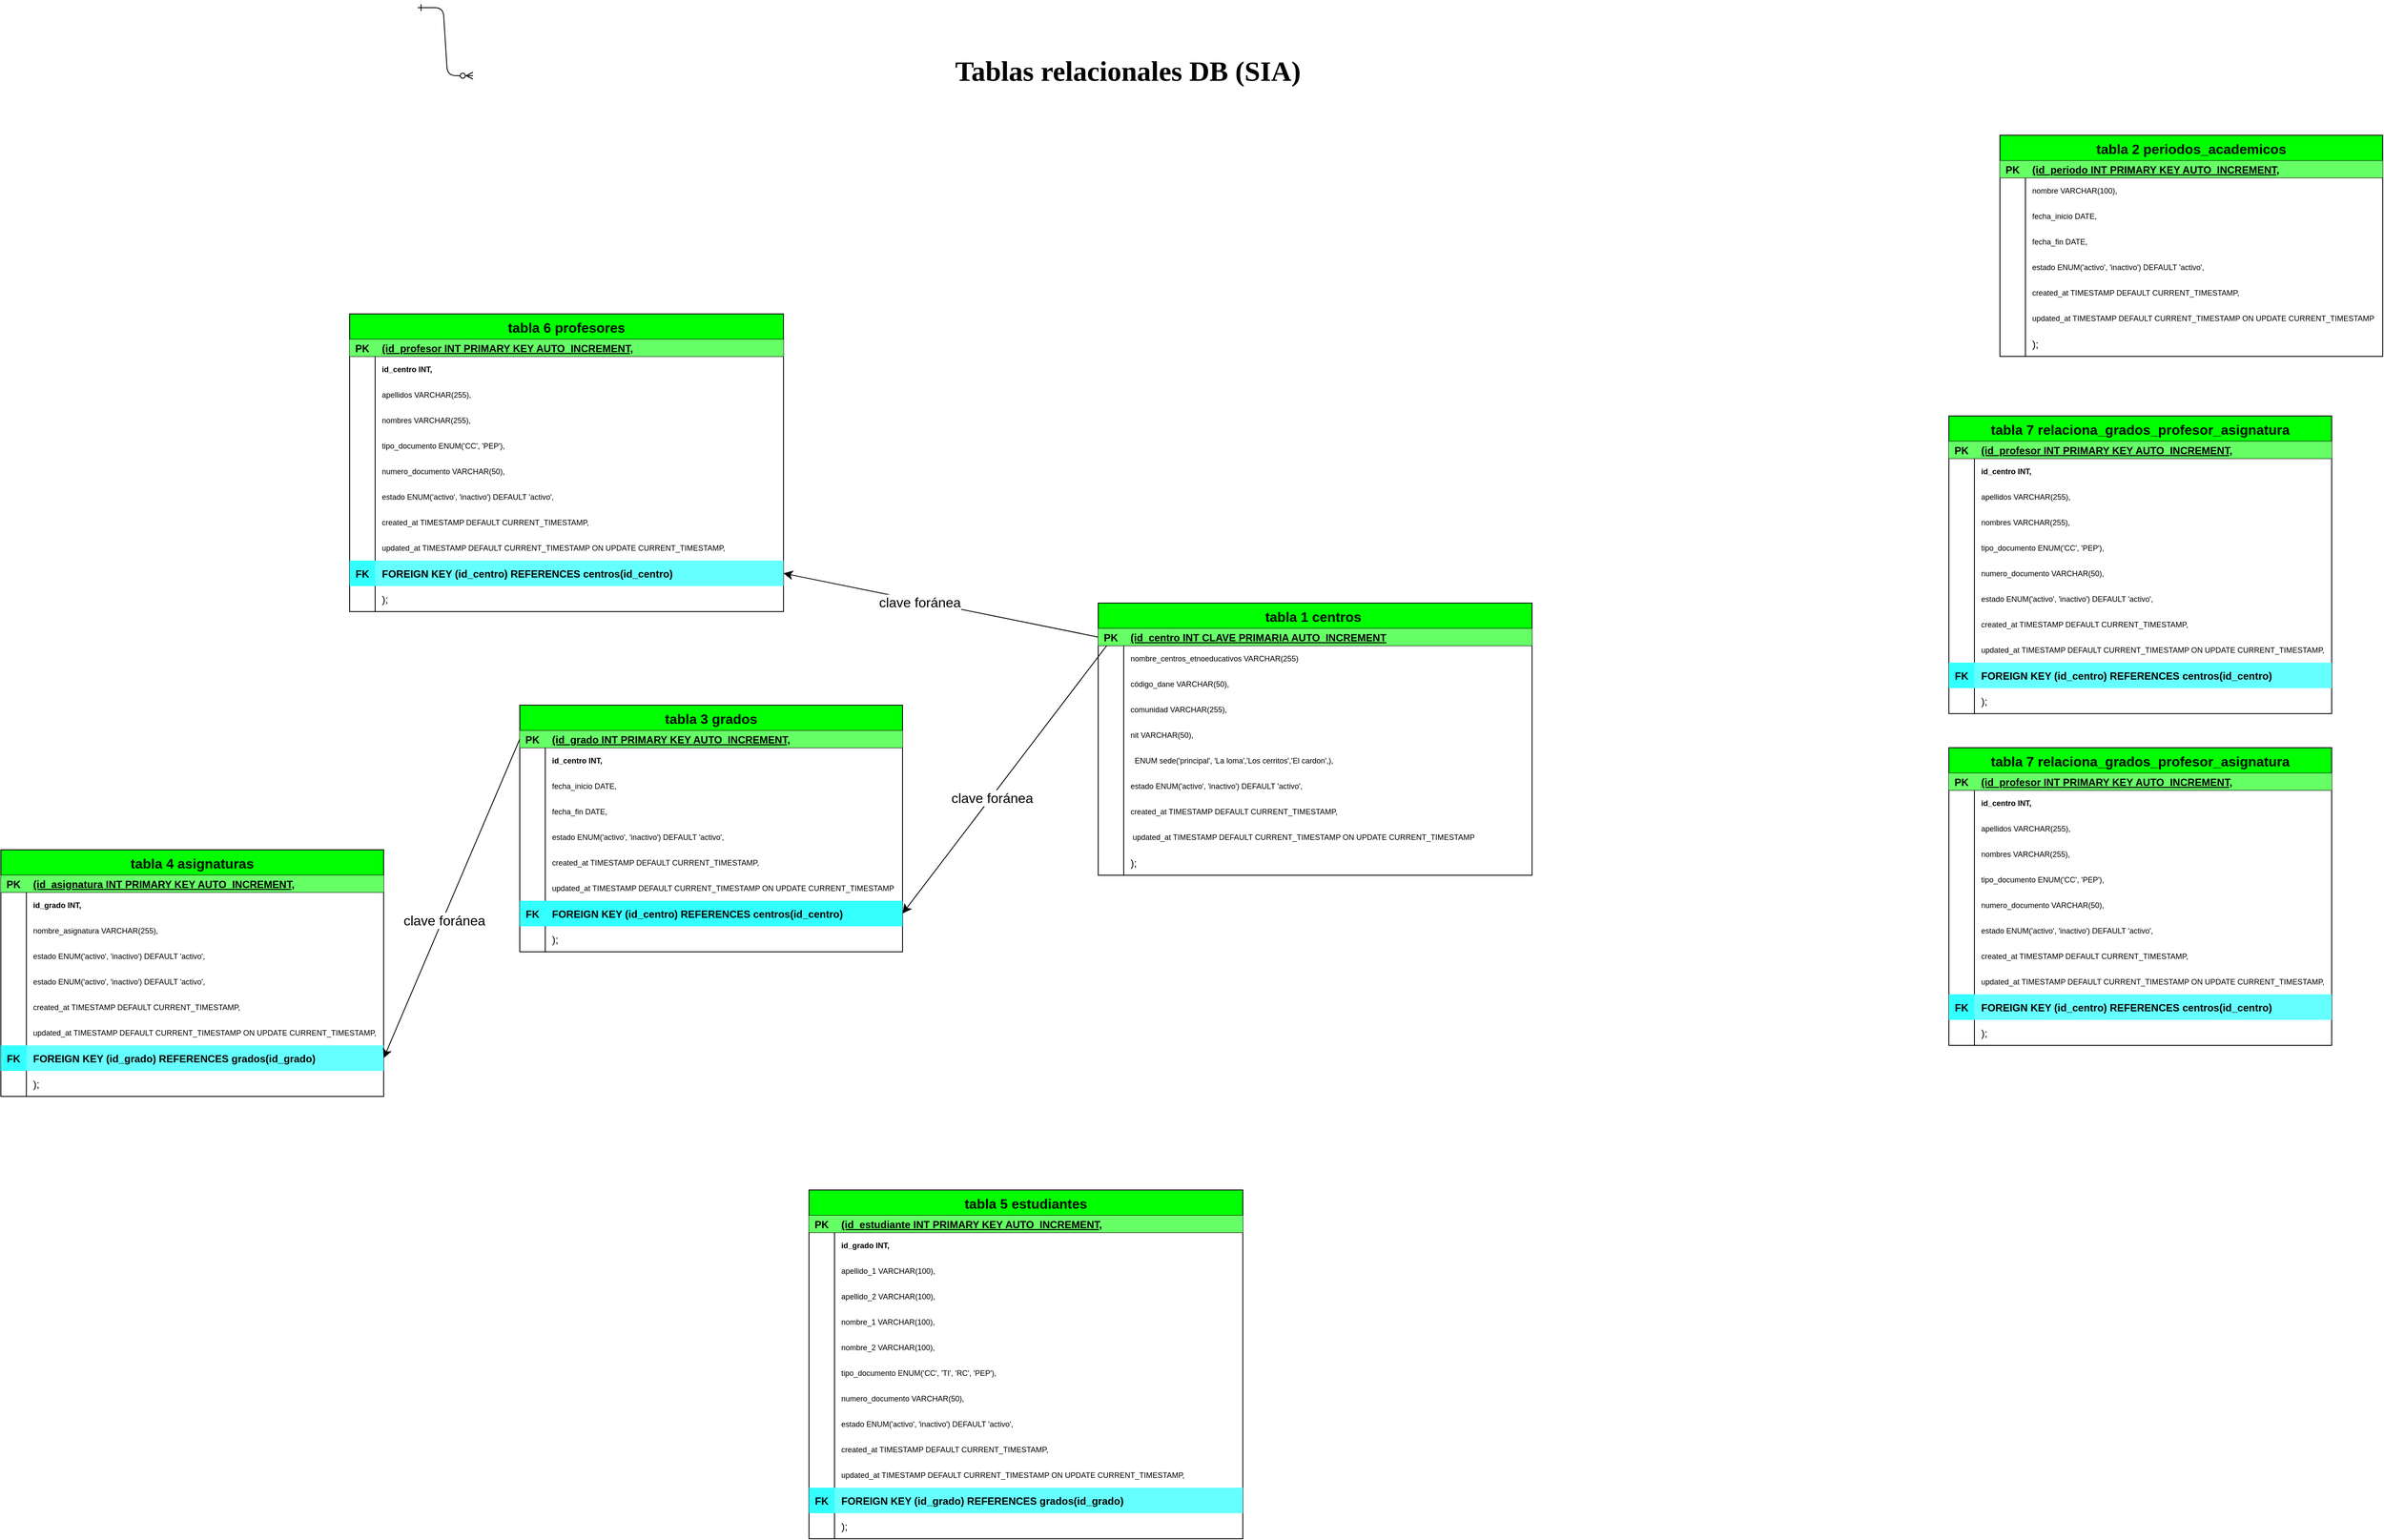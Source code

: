 <mxfile version="26.0.10">
  <diagram id="R2lEEEUBdFMjLlhIrx00" name="Page-1">
    <mxGraphModel dx="2837" dy="2007" grid="1" gridSize="10" guides="1" tooltips="1" connect="1" arrows="1" fold="1" page="1" pageScale="1" pageWidth="1600" pageHeight="1200" math="0" shadow="0" extFonts="Permanent Marker^https://fonts.googleapis.com/css?family=Permanent+Marker">
      <root>
        <mxCell id="0" />
        <mxCell id="1" parent="0" />
        <mxCell id="NoBx2cW54jUseg5PgKrj-532" style="edgeStyle=none;curved=1;rounded=0;orthogonalLoop=1;jettySize=auto;html=1;entryX=1;entryY=0.5;entryDx=0;entryDy=0;fontSize=12;startSize=8;endSize=8;exitX=0;exitY=0.5;exitDx=0;exitDy=0;" edge="1" parent="1" source="C-vyLk0tnHw3VtMMgP7b-3" target="NoBx2cW54jUseg5PgKrj-448">
          <mxGeometry relative="1" as="geometry">
            <mxPoint x="650" y="-250" as="sourcePoint" />
          </mxGeometry>
        </mxCell>
        <mxCell id="NoBx2cW54jUseg5PgKrj-535" value="&lt;font style=&quot;font-size: 16px;&quot;&gt;clave foránea&lt;/font&gt;" style="edgeLabel;html=1;align=center;verticalAlign=middle;resizable=0;points=[];fontSize=12;" vertex="1" connectable="0" parent="NoBx2cW54jUseg5PgKrj-532">
          <mxGeometry x="0.134" y="1" relative="1" as="geometry">
            <mxPoint as="offset" />
          </mxGeometry>
        </mxCell>
        <mxCell id="C-vyLk0tnHw3VtMMgP7b-2" value="tabla 1 centros " style="shape=table;startSize=30;container=1;collapsible=1;childLayout=tableLayout;fixedRows=1;rowLines=0;fontStyle=1;align=center;resizeLast=1;fillColor=#00FF00;fontSize=16;" parent="1" vertex="1">
          <mxGeometry x="880" y="-420" width="510" height="320" as="geometry" />
        </mxCell>
        <mxCell id="C-vyLk0tnHw3VtMMgP7b-3" value="" style="shape=partialRectangle;collapsible=0;dropTarget=0;pointerEvents=0;fillColor=none;points=[[0,0.5],[1,0.5]];portConstraint=eastwest;top=0;left=0;right=0;bottom=1;" parent="C-vyLk0tnHw3VtMMgP7b-2" vertex="1">
          <mxGeometry y="30" width="510" height="20" as="geometry" />
        </mxCell>
        <mxCell id="C-vyLk0tnHw3VtMMgP7b-4" value="PK" style="shape=partialRectangle;overflow=hidden;connectable=0;fillColor=#66FF66;top=0;left=0;bottom=0;right=0;fontStyle=1;" parent="C-vyLk0tnHw3VtMMgP7b-3" vertex="1">
          <mxGeometry width="30" height="20" as="geometry">
            <mxRectangle width="30" height="20" as="alternateBounds" />
          </mxGeometry>
        </mxCell>
        <mxCell id="C-vyLk0tnHw3VtMMgP7b-5" value="(id_centro INT CLAVE PRIMARIA AUTO_INCREMENT" style="shape=partialRectangle;overflow=hidden;connectable=0;fillColor=#66FF66;top=0;left=0;bottom=0;right=0;align=left;spacingLeft=6;fontStyle=5;fontSize=12;" parent="C-vyLk0tnHw3VtMMgP7b-3" vertex="1">
          <mxGeometry x="30" width="480" height="20" as="geometry">
            <mxRectangle width="480" height="20" as="alternateBounds" />
          </mxGeometry>
        </mxCell>
        <mxCell id="C-vyLk0tnHw3VtMMgP7b-6" value="" style="shape=partialRectangle;collapsible=0;dropTarget=0;pointerEvents=0;fillColor=none;points=[[0,0.5],[1,0.5]];portConstraint=eastwest;top=0;left=0;right=0;bottom=0;" parent="C-vyLk0tnHw3VtMMgP7b-2" vertex="1">
          <mxGeometry y="50" width="510" height="30" as="geometry" />
        </mxCell>
        <mxCell id="C-vyLk0tnHw3VtMMgP7b-7" value="" style="shape=partialRectangle;overflow=hidden;connectable=0;fillColor=none;top=0;left=0;bottom=0;right=0;" parent="C-vyLk0tnHw3VtMMgP7b-6" vertex="1">
          <mxGeometry width="30" height="30" as="geometry">
            <mxRectangle width="30" height="30" as="alternateBounds" />
          </mxGeometry>
        </mxCell>
        <mxCell id="C-vyLk0tnHw3VtMMgP7b-8" value="nombre_centros_etnoeducativos VARCHAR(255)" style="shape=partialRectangle;overflow=hidden;connectable=0;fillColor=none;top=0;left=0;bottom=0;right=0;align=left;spacingLeft=6;fontSize=9;" parent="C-vyLk0tnHw3VtMMgP7b-6" vertex="1">
          <mxGeometry x="30" width="480" height="30" as="geometry">
            <mxRectangle width="480" height="30" as="alternateBounds" />
          </mxGeometry>
        </mxCell>
        <mxCell id="C-vyLk0tnHw3VtMMgP7b-9" value="" style="shape=partialRectangle;collapsible=0;dropTarget=0;pointerEvents=0;fillColor=none;points=[[0,0.5],[1,0.5]];portConstraint=eastwest;top=0;left=0;right=0;bottom=0;" parent="C-vyLk0tnHw3VtMMgP7b-2" vertex="1">
          <mxGeometry y="80" width="510" height="30" as="geometry" />
        </mxCell>
        <mxCell id="C-vyLk0tnHw3VtMMgP7b-10" value="" style="shape=partialRectangle;overflow=hidden;connectable=0;fillColor=none;top=0;left=0;bottom=0;right=0;" parent="C-vyLk0tnHw3VtMMgP7b-9" vertex="1">
          <mxGeometry width="30" height="30" as="geometry">
            <mxRectangle width="30" height="30" as="alternateBounds" />
          </mxGeometry>
        </mxCell>
        <mxCell id="C-vyLk0tnHw3VtMMgP7b-11" value="código_dane VARCHAR(50)," style="shape=partialRectangle;overflow=hidden;connectable=0;fillColor=none;top=0;left=0;bottom=0;right=0;align=left;spacingLeft=6;fontSize=9;" parent="C-vyLk0tnHw3VtMMgP7b-9" vertex="1">
          <mxGeometry x="30" width="480" height="30" as="geometry">
            <mxRectangle width="480" height="30" as="alternateBounds" />
          </mxGeometry>
        </mxCell>
        <mxCell id="NoBx2cW54jUseg5PgKrj-10" value="" style="shape=partialRectangle;collapsible=0;dropTarget=0;pointerEvents=0;fillColor=none;points=[[0,0.5],[1,0.5]];portConstraint=eastwest;top=0;left=0;right=0;bottom=0;" vertex="1" parent="C-vyLk0tnHw3VtMMgP7b-2">
          <mxGeometry y="110" width="510" height="30" as="geometry" />
        </mxCell>
        <mxCell id="NoBx2cW54jUseg5PgKrj-11" value="" style="shape=partialRectangle;overflow=hidden;connectable=0;fillColor=none;top=0;left=0;bottom=0;right=0;" vertex="1" parent="NoBx2cW54jUseg5PgKrj-10">
          <mxGeometry width="30" height="30" as="geometry">
            <mxRectangle width="30" height="30" as="alternateBounds" />
          </mxGeometry>
        </mxCell>
        <mxCell id="NoBx2cW54jUseg5PgKrj-12" value="comunidad VARCHAR(255)," style="shape=partialRectangle;overflow=hidden;connectable=0;fillColor=none;top=0;left=0;bottom=0;right=0;align=left;spacingLeft=6;fontSize=9;" vertex="1" parent="NoBx2cW54jUseg5PgKrj-10">
          <mxGeometry x="30" width="480" height="30" as="geometry">
            <mxRectangle width="480" height="30" as="alternateBounds" />
          </mxGeometry>
        </mxCell>
        <mxCell id="NoBx2cW54jUseg5PgKrj-35" value="" style="shape=partialRectangle;collapsible=0;dropTarget=0;pointerEvents=0;fillColor=none;points=[[0,0.5],[1,0.5]];portConstraint=eastwest;top=0;left=0;right=0;bottom=0;" vertex="1" parent="C-vyLk0tnHw3VtMMgP7b-2">
          <mxGeometry y="140" width="510" height="30" as="geometry" />
        </mxCell>
        <mxCell id="NoBx2cW54jUseg5PgKrj-36" value="" style="shape=partialRectangle;overflow=hidden;connectable=0;fillColor=none;top=0;left=0;bottom=0;right=0;" vertex="1" parent="NoBx2cW54jUseg5PgKrj-35">
          <mxGeometry width="30" height="30" as="geometry">
            <mxRectangle width="30" height="30" as="alternateBounds" />
          </mxGeometry>
        </mxCell>
        <mxCell id="NoBx2cW54jUseg5PgKrj-37" value="nit VARCHAR(50)," style="shape=partialRectangle;overflow=hidden;connectable=0;fillColor=none;top=0;left=0;bottom=0;right=0;align=left;spacingLeft=6;fontSize=9;" vertex="1" parent="NoBx2cW54jUseg5PgKrj-35">
          <mxGeometry x="30" width="480" height="30" as="geometry">
            <mxRectangle width="480" height="30" as="alternateBounds" />
          </mxGeometry>
        </mxCell>
        <mxCell id="NoBx2cW54jUseg5PgKrj-38" value="" style="shape=partialRectangle;collapsible=0;dropTarget=0;pointerEvents=0;fillColor=none;points=[[0,0.5],[1,0.5]];portConstraint=eastwest;top=0;left=0;right=0;bottom=0;" vertex="1" parent="C-vyLk0tnHw3VtMMgP7b-2">
          <mxGeometry y="170" width="510" height="30" as="geometry" />
        </mxCell>
        <mxCell id="NoBx2cW54jUseg5PgKrj-39" value="" style="shape=partialRectangle;overflow=hidden;connectable=0;fillColor=none;top=0;left=0;bottom=0;right=0;" vertex="1" parent="NoBx2cW54jUseg5PgKrj-38">
          <mxGeometry width="30" height="30" as="geometry">
            <mxRectangle width="30" height="30" as="alternateBounds" />
          </mxGeometry>
        </mxCell>
        <mxCell id="NoBx2cW54jUseg5PgKrj-40" value="  ENUM sede(&#39;principal&#39;, &#39;La loma&#39;,&#39;Los cerritos&#39;,&#39;El cardon&#39;,)," style="shape=partialRectangle;overflow=hidden;connectable=0;fillColor=none;top=0;left=0;bottom=0;right=0;align=left;spacingLeft=6;fontSize=9;" vertex="1" parent="NoBx2cW54jUseg5PgKrj-38">
          <mxGeometry x="30" width="480" height="30" as="geometry">
            <mxRectangle width="480" height="30" as="alternateBounds" />
          </mxGeometry>
        </mxCell>
        <mxCell id="NoBx2cW54jUseg5PgKrj-69" value="" style="shape=partialRectangle;collapsible=0;dropTarget=0;pointerEvents=0;fillColor=none;points=[[0,0.5],[1,0.5]];portConstraint=eastwest;top=0;left=0;right=0;bottom=0;" vertex="1" parent="C-vyLk0tnHw3VtMMgP7b-2">
          <mxGeometry y="200" width="510" height="30" as="geometry" />
        </mxCell>
        <mxCell id="NoBx2cW54jUseg5PgKrj-70" value="" style="shape=partialRectangle;overflow=hidden;connectable=0;fillColor=none;top=0;left=0;bottom=0;right=0;" vertex="1" parent="NoBx2cW54jUseg5PgKrj-69">
          <mxGeometry width="30" height="30" as="geometry">
            <mxRectangle width="30" height="30" as="alternateBounds" />
          </mxGeometry>
        </mxCell>
        <mxCell id="NoBx2cW54jUseg5PgKrj-71" value="estado ENUM(&#39;activo&#39;, &#39;inactivo&#39;) DEFAULT &#39;activo&#39;," style="shape=partialRectangle;overflow=hidden;connectable=0;fillColor=none;top=0;left=0;bottom=0;right=0;align=left;spacingLeft=6;fontSize=9;" vertex="1" parent="NoBx2cW54jUseg5PgKrj-69">
          <mxGeometry x="30" width="480" height="30" as="geometry">
            <mxRectangle width="480" height="30" as="alternateBounds" />
          </mxGeometry>
        </mxCell>
        <mxCell id="NoBx2cW54jUseg5PgKrj-72" value="" style="shape=partialRectangle;collapsible=0;dropTarget=0;pointerEvents=0;fillColor=none;points=[[0,0.5],[1,0.5]];portConstraint=eastwest;top=0;left=0;right=0;bottom=0;" vertex="1" parent="C-vyLk0tnHw3VtMMgP7b-2">
          <mxGeometry y="230" width="510" height="30" as="geometry" />
        </mxCell>
        <mxCell id="NoBx2cW54jUseg5PgKrj-73" value="" style="shape=partialRectangle;overflow=hidden;connectable=0;fillColor=none;top=0;left=0;bottom=0;right=0;" vertex="1" parent="NoBx2cW54jUseg5PgKrj-72">
          <mxGeometry width="30" height="30" as="geometry">
            <mxRectangle width="30" height="30" as="alternateBounds" />
          </mxGeometry>
        </mxCell>
        <mxCell id="NoBx2cW54jUseg5PgKrj-74" value="created_at TIMESTAMP DEFAULT CURRENT_TIMESTAMP," style="shape=partialRectangle;overflow=hidden;connectable=0;fillColor=none;top=0;left=0;bottom=0;right=0;align=left;spacingLeft=6;fontSize=9;" vertex="1" parent="NoBx2cW54jUseg5PgKrj-72">
          <mxGeometry x="30" width="480" height="30" as="geometry">
            <mxRectangle width="480" height="30" as="alternateBounds" />
          </mxGeometry>
        </mxCell>
        <mxCell id="NoBx2cW54jUseg5PgKrj-100" value="" style="shape=partialRectangle;collapsible=0;dropTarget=0;pointerEvents=0;fillColor=none;points=[[0,0.5],[1,0.5]];portConstraint=eastwest;top=0;left=0;right=0;bottom=0;" vertex="1" parent="C-vyLk0tnHw3VtMMgP7b-2">
          <mxGeometry y="260" width="510" height="30" as="geometry" />
        </mxCell>
        <mxCell id="NoBx2cW54jUseg5PgKrj-101" value="" style="shape=partialRectangle;overflow=hidden;connectable=0;fillColor=none;top=0;left=0;bottom=0;right=0;" vertex="1" parent="NoBx2cW54jUseg5PgKrj-100">
          <mxGeometry width="30" height="30" as="geometry">
            <mxRectangle width="30" height="30" as="alternateBounds" />
          </mxGeometry>
        </mxCell>
        <mxCell id="NoBx2cW54jUseg5PgKrj-102" value=" updated_at TIMESTAMP DEFAULT CURRENT_TIMESTAMP ON UPDATE CURRENT_TIMESTAMP" style="shape=partialRectangle;overflow=hidden;connectable=0;fillColor=none;top=0;left=0;bottom=0;right=0;align=left;spacingLeft=6;fontSize=9;" vertex="1" parent="NoBx2cW54jUseg5PgKrj-100">
          <mxGeometry x="30" width="480" height="30" as="geometry">
            <mxRectangle width="480" height="30" as="alternateBounds" />
          </mxGeometry>
        </mxCell>
        <mxCell id="NoBx2cW54jUseg5PgKrj-103" value="" style="shape=partialRectangle;collapsible=0;dropTarget=0;pointerEvents=0;fillColor=none;points=[[0,0.5],[1,0.5]];portConstraint=eastwest;top=0;left=0;right=0;bottom=0;" vertex="1" parent="C-vyLk0tnHw3VtMMgP7b-2">
          <mxGeometry y="290" width="510" height="30" as="geometry" />
        </mxCell>
        <mxCell id="NoBx2cW54jUseg5PgKrj-104" value="" style="shape=partialRectangle;overflow=hidden;connectable=0;fillColor=none;top=0;left=0;bottom=0;right=0;" vertex="1" parent="NoBx2cW54jUseg5PgKrj-103">
          <mxGeometry width="30" height="30" as="geometry">
            <mxRectangle width="30" height="30" as="alternateBounds" />
          </mxGeometry>
        </mxCell>
        <mxCell id="NoBx2cW54jUseg5PgKrj-105" value=");" style="shape=partialRectangle;overflow=hidden;connectable=0;fillColor=none;top=0;left=0;bottom=0;right=0;align=left;spacingLeft=6;" vertex="1" parent="NoBx2cW54jUseg5PgKrj-103">
          <mxGeometry x="30" width="480" height="30" as="geometry">
            <mxRectangle width="480" height="30" as="alternateBounds" />
          </mxGeometry>
        </mxCell>
        <mxCell id="O3pkYDSwcGxi5RcwleLZ-1" value="&lt;b&gt;&lt;font face=&quot;Times New Roman&quot; style=&quot;font-size: 33px;&quot;&gt;Tablas relacionales DB (SIA)&lt;/font&gt;&lt;/b&gt;" style="text;html=1;align=center;verticalAlign=middle;whiteSpace=wrap;rounded=0;" parent="1" vertex="1">
          <mxGeometry x="490" y="-1060" width="850" height="30" as="geometry" />
        </mxCell>
        <mxCell id="NoBx2cW54jUseg5PgKrj-106" value="tabla 2 periodos_academicos" style="shape=table;startSize=30;container=1;collapsible=1;childLayout=tableLayout;fixedRows=1;rowLines=0;fontStyle=1;align=center;resizeLast=1;fillColor=#00FF00;fontSize=16;" vertex="1" parent="1">
          <mxGeometry x="1940" y="-970" width="450" height="260" as="geometry" />
        </mxCell>
        <mxCell id="NoBx2cW54jUseg5PgKrj-107" value="" style="shape=partialRectangle;collapsible=0;dropTarget=0;pointerEvents=0;fillColor=none;points=[[0,0.5],[1,0.5]];portConstraint=eastwest;top=0;left=0;right=0;bottom=1;" vertex="1" parent="NoBx2cW54jUseg5PgKrj-106">
          <mxGeometry y="30" width="450" height="20" as="geometry" />
        </mxCell>
        <mxCell id="NoBx2cW54jUseg5PgKrj-108" value="PK" style="shape=partialRectangle;overflow=hidden;connectable=0;fillColor=#66FF66;top=0;left=0;bottom=0;right=0;fontStyle=1;" vertex="1" parent="NoBx2cW54jUseg5PgKrj-107">
          <mxGeometry width="30" height="20" as="geometry">
            <mxRectangle width="30" height="20" as="alternateBounds" />
          </mxGeometry>
        </mxCell>
        <mxCell id="NoBx2cW54jUseg5PgKrj-109" value="(id_periodo INT PRIMARY KEY AUTO_INCREMENT," style="shape=partialRectangle;overflow=hidden;connectable=0;fillColor=#66FF66;top=0;left=0;bottom=0;right=0;align=left;spacingLeft=6;fontStyle=5;fontSize=12;" vertex="1" parent="NoBx2cW54jUseg5PgKrj-107">
          <mxGeometry x="30" width="420" height="20" as="geometry">
            <mxRectangle width="420" height="20" as="alternateBounds" />
          </mxGeometry>
        </mxCell>
        <mxCell id="NoBx2cW54jUseg5PgKrj-110" value="" style="shape=partialRectangle;collapsible=0;dropTarget=0;pointerEvents=0;fillColor=none;points=[[0,0.5],[1,0.5]];portConstraint=eastwest;top=0;left=0;right=0;bottom=0;" vertex="1" parent="NoBx2cW54jUseg5PgKrj-106">
          <mxGeometry y="50" width="450" height="30" as="geometry" />
        </mxCell>
        <mxCell id="NoBx2cW54jUseg5PgKrj-111" value="" style="shape=partialRectangle;overflow=hidden;connectable=0;fillColor=none;top=0;left=0;bottom=0;right=0;" vertex="1" parent="NoBx2cW54jUseg5PgKrj-110">
          <mxGeometry width="30" height="30" as="geometry">
            <mxRectangle width="30" height="30" as="alternateBounds" />
          </mxGeometry>
        </mxCell>
        <mxCell id="NoBx2cW54jUseg5PgKrj-112" value="nombre VARCHAR(100)," style="shape=partialRectangle;overflow=hidden;connectable=0;fillColor=none;top=0;left=0;bottom=0;right=0;align=left;spacingLeft=6;fontSize=9;" vertex="1" parent="NoBx2cW54jUseg5PgKrj-110">
          <mxGeometry x="30" width="420" height="30" as="geometry">
            <mxRectangle width="420" height="30" as="alternateBounds" />
          </mxGeometry>
        </mxCell>
        <mxCell id="NoBx2cW54jUseg5PgKrj-113" value="" style="shape=partialRectangle;collapsible=0;dropTarget=0;pointerEvents=0;fillColor=none;points=[[0,0.5],[1,0.5]];portConstraint=eastwest;top=0;left=0;right=0;bottom=0;" vertex="1" parent="NoBx2cW54jUseg5PgKrj-106">
          <mxGeometry y="80" width="450" height="30" as="geometry" />
        </mxCell>
        <mxCell id="NoBx2cW54jUseg5PgKrj-114" value="" style="shape=partialRectangle;overflow=hidden;connectable=0;fillColor=none;top=0;left=0;bottom=0;right=0;" vertex="1" parent="NoBx2cW54jUseg5PgKrj-113">
          <mxGeometry width="30" height="30" as="geometry">
            <mxRectangle width="30" height="30" as="alternateBounds" />
          </mxGeometry>
        </mxCell>
        <mxCell id="NoBx2cW54jUseg5PgKrj-115" value="fecha_inicio DATE," style="shape=partialRectangle;overflow=hidden;connectable=0;fillColor=none;top=0;left=0;bottom=0;right=0;align=left;spacingLeft=6;fontSize=9;" vertex="1" parent="NoBx2cW54jUseg5PgKrj-113">
          <mxGeometry x="30" width="420" height="30" as="geometry">
            <mxRectangle width="420" height="30" as="alternateBounds" />
          </mxGeometry>
        </mxCell>
        <mxCell id="NoBx2cW54jUseg5PgKrj-116" value="" style="shape=partialRectangle;collapsible=0;dropTarget=0;pointerEvents=0;fillColor=none;points=[[0,0.5],[1,0.5]];portConstraint=eastwest;top=0;left=0;right=0;bottom=0;" vertex="1" parent="NoBx2cW54jUseg5PgKrj-106">
          <mxGeometry y="110" width="450" height="30" as="geometry" />
        </mxCell>
        <mxCell id="NoBx2cW54jUseg5PgKrj-117" value="" style="shape=partialRectangle;overflow=hidden;connectable=0;fillColor=none;top=0;left=0;bottom=0;right=0;" vertex="1" parent="NoBx2cW54jUseg5PgKrj-116">
          <mxGeometry width="30" height="30" as="geometry">
            <mxRectangle width="30" height="30" as="alternateBounds" />
          </mxGeometry>
        </mxCell>
        <mxCell id="NoBx2cW54jUseg5PgKrj-118" value="fecha_fin DATE," style="shape=partialRectangle;overflow=hidden;connectable=0;fillColor=none;top=0;left=0;bottom=0;right=0;align=left;spacingLeft=6;fontSize=9;" vertex="1" parent="NoBx2cW54jUseg5PgKrj-116">
          <mxGeometry x="30" width="420" height="30" as="geometry">
            <mxRectangle width="420" height="30" as="alternateBounds" />
          </mxGeometry>
        </mxCell>
        <mxCell id="NoBx2cW54jUseg5PgKrj-119" value="" style="shape=partialRectangle;collapsible=0;dropTarget=0;pointerEvents=0;fillColor=none;points=[[0,0.5],[1,0.5]];portConstraint=eastwest;top=0;left=0;right=0;bottom=0;" vertex="1" parent="NoBx2cW54jUseg5PgKrj-106">
          <mxGeometry y="140" width="450" height="30" as="geometry" />
        </mxCell>
        <mxCell id="NoBx2cW54jUseg5PgKrj-120" value="" style="shape=partialRectangle;overflow=hidden;connectable=0;fillColor=none;top=0;left=0;bottom=0;right=0;" vertex="1" parent="NoBx2cW54jUseg5PgKrj-119">
          <mxGeometry width="30" height="30" as="geometry">
            <mxRectangle width="30" height="30" as="alternateBounds" />
          </mxGeometry>
        </mxCell>
        <mxCell id="NoBx2cW54jUseg5PgKrj-121" value="estado ENUM(&#39;activo&#39;, &#39;inactivo&#39;) DEFAULT &#39;activo&#39;," style="shape=partialRectangle;overflow=hidden;connectable=0;fillColor=none;top=0;left=0;bottom=0;right=0;align=left;spacingLeft=6;fontSize=9;" vertex="1" parent="NoBx2cW54jUseg5PgKrj-119">
          <mxGeometry x="30" width="420" height="30" as="geometry">
            <mxRectangle width="420" height="30" as="alternateBounds" />
          </mxGeometry>
        </mxCell>
        <mxCell id="NoBx2cW54jUseg5PgKrj-122" value="" style="shape=partialRectangle;collapsible=0;dropTarget=0;pointerEvents=0;fillColor=none;points=[[0,0.5],[1,0.5]];portConstraint=eastwest;top=0;left=0;right=0;bottom=0;" vertex="1" parent="NoBx2cW54jUseg5PgKrj-106">
          <mxGeometry y="170" width="450" height="30" as="geometry" />
        </mxCell>
        <mxCell id="NoBx2cW54jUseg5PgKrj-123" value="" style="shape=partialRectangle;overflow=hidden;connectable=0;fillColor=none;top=0;left=0;bottom=0;right=0;" vertex="1" parent="NoBx2cW54jUseg5PgKrj-122">
          <mxGeometry width="30" height="30" as="geometry">
            <mxRectangle width="30" height="30" as="alternateBounds" />
          </mxGeometry>
        </mxCell>
        <mxCell id="NoBx2cW54jUseg5PgKrj-124" value="created_at TIMESTAMP DEFAULT CURRENT_TIMESTAMP," style="shape=partialRectangle;overflow=hidden;connectable=0;fillColor=none;top=0;left=0;bottom=0;right=0;align=left;spacingLeft=6;fontSize=9;" vertex="1" parent="NoBx2cW54jUseg5PgKrj-122">
          <mxGeometry x="30" width="420" height="30" as="geometry">
            <mxRectangle width="420" height="30" as="alternateBounds" />
          </mxGeometry>
        </mxCell>
        <mxCell id="NoBx2cW54jUseg5PgKrj-125" value="" style="shape=partialRectangle;collapsible=0;dropTarget=0;pointerEvents=0;fillColor=none;points=[[0,0.5],[1,0.5]];portConstraint=eastwest;top=0;left=0;right=0;bottom=0;" vertex="1" parent="NoBx2cW54jUseg5PgKrj-106">
          <mxGeometry y="200" width="450" height="30" as="geometry" />
        </mxCell>
        <mxCell id="NoBx2cW54jUseg5PgKrj-126" value="" style="shape=partialRectangle;overflow=hidden;connectable=0;fillColor=none;top=0;left=0;bottom=0;right=0;" vertex="1" parent="NoBx2cW54jUseg5PgKrj-125">
          <mxGeometry width="30" height="30" as="geometry">
            <mxRectangle width="30" height="30" as="alternateBounds" />
          </mxGeometry>
        </mxCell>
        <mxCell id="NoBx2cW54jUseg5PgKrj-127" value="updated_at TIMESTAMP DEFAULT CURRENT_TIMESTAMP ON UPDATE CURRENT_TIMESTAMP" style="shape=partialRectangle;overflow=hidden;connectable=0;fillColor=none;top=0;left=0;bottom=0;right=0;align=left;spacingLeft=6;fontSize=9;" vertex="1" parent="NoBx2cW54jUseg5PgKrj-125">
          <mxGeometry x="30" width="420" height="30" as="geometry">
            <mxRectangle width="420" height="30" as="alternateBounds" />
          </mxGeometry>
        </mxCell>
        <mxCell id="NoBx2cW54jUseg5PgKrj-134" value="" style="shape=partialRectangle;collapsible=0;dropTarget=0;pointerEvents=0;fillColor=none;points=[[0,0.5],[1,0.5]];portConstraint=eastwest;top=0;left=0;right=0;bottom=0;" vertex="1" parent="NoBx2cW54jUseg5PgKrj-106">
          <mxGeometry y="230" width="450" height="30" as="geometry" />
        </mxCell>
        <mxCell id="NoBx2cW54jUseg5PgKrj-135" value="" style="shape=partialRectangle;overflow=hidden;connectable=0;fillColor=none;top=0;left=0;bottom=0;right=0;" vertex="1" parent="NoBx2cW54jUseg5PgKrj-134">
          <mxGeometry width="30" height="30" as="geometry">
            <mxRectangle width="30" height="30" as="alternateBounds" />
          </mxGeometry>
        </mxCell>
        <mxCell id="NoBx2cW54jUseg5PgKrj-136" value=");" style="shape=partialRectangle;overflow=hidden;connectable=0;fillColor=none;top=0;left=0;bottom=0;right=0;align=left;spacingLeft=6;" vertex="1" parent="NoBx2cW54jUseg5PgKrj-134">
          <mxGeometry x="30" width="420" height="30" as="geometry">
            <mxRectangle width="420" height="30" as="alternateBounds" />
          </mxGeometry>
        </mxCell>
        <mxCell id="NoBx2cW54jUseg5PgKrj-144" style="edgeStyle=entityRelationEdgeStyle;endArrow=ERzeroToMany;startArrow=ERone;endFill=1;startFill=0;" edge="1" parent="1">
          <mxGeometry relative="1" as="geometry">
            <mxPoint x="80" y="-1120" as="sourcePoint" />
            <mxPoint x="145.05" y="-1040" as="targetPoint" />
            <Array as="points">
              <mxPoint x="35.05" y="-1149.13" />
              <mxPoint x="-74.95" y="-1009.13" />
              <mxPoint x="-24.95" y="-1079.13" />
              <mxPoint x="-24.95" y="-1059.13" />
              <mxPoint x="-24.95" y="-1119.13" />
              <mxPoint x="-84.95" y="-949.43" />
            </Array>
          </mxGeometry>
        </mxCell>
        <mxCell id="NoBx2cW54jUseg5PgKrj-149" value="tabla 3 grados" style="shape=table;startSize=30;container=1;collapsible=1;childLayout=tableLayout;fixedRows=1;rowLines=0;fontStyle=1;align=center;resizeLast=1;fillColor=#00FF00;fontSize=16;" vertex="1" parent="1">
          <mxGeometry x="200" y="-300" width="450" height="290" as="geometry" />
        </mxCell>
        <mxCell id="NoBx2cW54jUseg5PgKrj-150" value="" style="shape=partialRectangle;collapsible=0;dropTarget=0;pointerEvents=0;fillColor=none;points=[[0,0.5],[1,0.5]];portConstraint=eastwest;top=0;left=0;right=0;bottom=1;" vertex="1" parent="NoBx2cW54jUseg5PgKrj-149">
          <mxGeometry y="30" width="450" height="20" as="geometry" />
        </mxCell>
        <mxCell id="NoBx2cW54jUseg5PgKrj-151" value="PK" style="shape=partialRectangle;overflow=hidden;connectable=0;fillColor=#66FF66;top=0;left=0;bottom=0;right=0;fontStyle=1;" vertex="1" parent="NoBx2cW54jUseg5PgKrj-150">
          <mxGeometry width="30" height="20" as="geometry">
            <mxRectangle width="30" height="20" as="alternateBounds" />
          </mxGeometry>
        </mxCell>
        <mxCell id="NoBx2cW54jUseg5PgKrj-152" value="(id_grado INT PRIMARY KEY AUTO_INCREMENT," style="shape=partialRectangle;overflow=hidden;connectable=0;fillColor=#66FF66;top=0;left=0;bottom=0;right=0;align=left;spacingLeft=6;fontStyle=5;fontSize=12;" vertex="1" parent="NoBx2cW54jUseg5PgKrj-150">
          <mxGeometry x="30" width="420" height="20" as="geometry">
            <mxRectangle width="420" height="20" as="alternateBounds" />
          </mxGeometry>
        </mxCell>
        <mxCell id="NoBx2cW54jUseg5PgKrj-153" value="" style="shape=partialRectangle;collapsible=0;dropTarget=0;pointerEvents=0;fillColor=none;points=[[0,0.5],[1,0.5]];portConstraint=eastwest;top=0;left=0;right=0;bottom=0;" vertex="1" parent="NoBx2cW54jUseg5PgKrj-149">
          <mxGeometry y="50" width="450" height="30" as="geometry" />
        </mxCell>
        <mxCell id="NoBx2cW54jUseg5PgKrj-154" value="" style="shape=partialRectangle;overflow=hidden;connectable=0;fillColor=none;top=0;left=0;bottom=0;right=0;strokeColor=#000000;fontStyle=1" vertex="1" parent="NoBx2cW54jUseg5PgKrj-153">
          <mxGeometry width="30" height="30" as="geometry">
            <mxRectangle width="30" height="30" as="alternateBounds" />
          </mxGeometry>
        </mxCell>
        <mxCell id="NoBx2cW54jUseg5PgKrj-155" value="id_centro INT," style="shape=partialRectangle;overflow=hidden;connectable=0;fillColor=none;top=0;left=0;bottom=0;right=0;align=left;spacingLeft=6;fontSize=9;fontStyle=1" vertex="1" parent="NoBx2cW54jUseg5PgKrj-153">
          <mxGeometry x="30" width="420" height="30" as="geometry">
            <mxRectangle width="420" height="30" as="alternateBounds" />
          </mxGeometry>
        </mxCell>
        <mxCell id="NoBx2cW54jUseg5PgKrj-156" value="" style="shape=partialRectangle;collapsible=0;dropTarget=0;pointerEvents=0;fillColor=none;points=[[0,0.5],[1,0.5]];portConstraint=eastwest;top=0;left=0;right=0;bottom=0;" vertex="1" parent="NoBx2cW54jUseg5PgKrj-149">
          <mxGeometry y="80" width="450" height="30" as="geometry" />
        </mxCell>
        <mxCell id="NoBx2cW54jUseg5PgKrj-157" value="" style="shape=partialRectangle;overflow=hidden;connectable=0;fillColor=none;top=0;left=0;bottom=0;right=0;" vertex="1" parent="NoBx2cW54jUseg5PgKrj-156">
          <mxGeometry width="30" height="30" as="geometry">
            <mxRectangle width="30" height="30" as="alternateBounds" />
          </mxGeometry>
        </mxCell>
        <mxCell id="NoBx2cW54jUseg5PgKrj-158" value="fecha_inicio DATE," style="shape=partialRectangle;overflow=hidden;connectable=0;fillColor=none;top=0;left=0;bottom=0;right=0;align=left;spacingLeft=6;fontSize=9;" vertex="1" parent="NoBx2cW54jUseg5PgKrj-156">
          <mxGeometry x="30" width="420" height="30" as="geometry">
            <mxRectangle width="420" height="30" as="alternateBounds" />
          </mxGeometry>
        </mxCell>
        <mxCell id="NoBx2cW54jUseg5PgKrj-159" value="" style="shape=partialRectangle;collapsible=0;dropTarget=0;pointerEvents=0;fillColor=none;points=[[0,0.5],[1,0.5]];portConstraint=eastwest;top=0;left=0;right=0;bottom=0;" vertex="1" parent="NoBx2cW54jUseg5PgKrj-149">
          <mxGeometry y="110" width="450" height="30" as="geometry" />
        </mxCell>
        <mxCell id="NoBx2cW54jUseg5PgKrj-160" value="" style="shape=partialRectangle;overflow=hidden;connectable=0;fillColor=none;top=0;left=0;bottom=0;right=0;" vertex="1" parent="NoBx2cW54jUseg5PgKrj-159">
          <mxGeometry width="30" height="30" as="geometry">
            <mxRectangle width="30" height="30" as="alternateBounds" />
          </mxGeometry>
        </mxCell>
        <mxCell id="NoBx2cW54jUseg5PgKrj-161" value="fecha_fin DATE," style="shape=partialRectangle;overflow=hidden;connectable=0;fillColor=none;top=0;left=0;bottom=0;right=0;align=left;spacingLeft=6;fontSize=9;" vertex="1" parent="NoBx2cW54jUseg5PgKrj-159">
          <mxGeometry x="30" width="420" height="30" as="geometry">
            <mxRectangle width="420" height="30" as="alternateBounds" />
          </mxGeometry>
        </mxCell>
        <mxCell id="NoBx2cW54jUseg5PgKrj-162" value="" style="shape=partialRectangle;collapsible=0;dropTarget=0;pointerEvents=0;fillColor=none;points=[[0,0.5],[1,0.5]];portConstraint=eastwest;top=0;left=0;right=0;bottom=0;" vertex="1" parent="NoBx2cW54jUseg5PgKrj-149">
          <mxGeometry y="140" width="450" height="30" as="geometry" />
        </mxCell>
        <mxCell id="NoBx2cW54jUseg5PgKrj-163" value="" style="shape=partialRectangle;overflow=hidden;connectable=0;fillColor=none;top=0;left=0;bottom=0;right=0;" vertex="1" parent="NoBx2cW54jUseg5PgKrj-162">
          <mxGeometry width="30" height="30" as="geometry">
            <mxRectangle width="30" height="30" as="alternateBounds" />
          </mxGeometry>
        </mxCell>
        <mxCell id="NoBx2cW54jUseg5PgKrj-164" value="estado ENUM(&#39;activo&#39;, &#39;inactivo&#39;) DEFAULT &#39;activo&#39;," style="shape=partialRectangle;overflow=hidden;connectable=0;fillColor=none;top=0;left=0;bottom=0;right=0;align=left;spacingLeft=6;fontSize=9;" vertex="1" parent="NoBx2cW54jUseg5PgKrj-162">
          <mxGeometry x="30" width="420" height="30" as="geometry">
            <mxRectangle width="420" height="30" as="alternateBounds" />
          </mxGeometry>
        </mxCell>
        <mxCell id="NoBx2cW54jUseg5PgKrj-165" value="" style="shape=partialRectangle;collapsible=0;dropTarget=0;pointerEvents=0;fillColor=none;points=[[0,0.5],[1,0.5]];portConstraint=eastwest;top=0;left=0;right=0;bottom=0;" vertex="1" parent="NoBx2cW54jUseg5PgKrj-149">
          <mxGeometry y="170" width="450" height="30" as="geometry" />
        </mxCell>
        <mxCell id="NoBx2cW54jUseg5PgKrj-166" value="" style="shape=partialRectangle;overflow=hidden;connectable=0;fillColor=none;top=0;left=0;bottom=0;right=0;" vertex="1" parent="NoBx2cW54jUseg5PgKrj-165">
          <mxGeometry width="30" height="30" as="geometry">
            <mxRectangle width="30" height="30" as="alternateBounds" />
          </mxGeometry>
        </mxCell>
        <mxCell id="NoBx2cW54jUseg5PgKrj-167" value="created_at TIMESTAMP DEFAULT CURRENT_TIMESTAMP," style="shape=partialRectangle;overflow=hidden;connectable=0;fillColor=none;top=0;left=0;bottom=0;right=0;align=left;spacingLeft=6;fontSize=9;" vertex="1" parent="NoBx2cW54jUseg5PgKrj-165">
          <mxGeometry x="30" width="420" height="30" as="geometry">
            <mxRectangle width="420" height="30" as="alternateBounds" />
          </mxGeometry>
        </mxCell>
        <mxCell id="NoBx2cW54jUseg5PgKrj-168" value="" style="shape=partialRectangle;collapsible=0;dropTarget=0;pointerEvents=0;fillColor=none;points=[[0,0.5],[1,0.5]];portConstraint=eastwest;top=0;left=0;right=0;bottom=0;" vertex="1" parent="NoBx2cW54jUseg5PgKrj-149">
          <mxGeometry y="200" width="450" height="30" as="geometry" />
        </mxCell>
        <mxCell id="NoBx2cW54jUseg5PgKrj-169" value="" style="shape=partialRectangle;overflow=hidden;connectable=0;fillColor=none;top=0;left=0;bottom=0;right=0;" vertex="1" parent="NoBx2cW54jUseg5PgKrj-168">
          <mxGeometry width="30" height="30" as="geometry">
            <mxRectangle width="30" height="30" as="alternateBounds" />
          </mxGeometry>
        </mxCell>
        <mxCell id="NoBx2cW54jUseg5PgKrj-170" value="updated_at TIMESTAMP DEFAULT CURRENT_TIMESTAMP ON UPDATE CURRENT_TIMESTAMP" style="shape=partialRectangle;overflow=hidden;connectable=0;fillColor=none;top=0;left=0;bottom=0;right=0;align=left;spacingLeft=6;fontSize=9;" vertex="1" parent="NoBx2cW54jUseg5PgKrj-168">
          <mxGeometry x="30" width="420" height="30" as="geometry">
            <mxRectangle width="420" height="30" as="alternateBounds" />
          </mxGeometry>
        </mxCell>
        <mxCell id="NoBx2cW54jUseg5PgKrj-171" value="" style="shape=partialRectangle;collapsible=0;dropTarget=0;pointerEvents=0;fillColor=none;points=[[0,0.5],[1,0.5]];portConstraint=eastwest;top=0;left=0;right=0;bottom=0;" vertex="1" parent="NoBx2cW54jUseg5PgKrj-149">
          <mxGeometry y="230" width="450" height="30" as="geometry" />
        </mxCell>
        <mxCell id="NoBx2cW54jUseg5PgKrj-172" value="FK" style="shape=partialRectangle;overflow=hidden;connectable=0;fillColor=#33FFFF;top=0;left=0;bottom=0;right=0;fontStyle=1" vertex="1" parent="NoBx2cW54jUseg5PgKrj-171">
          <mxGeometry width="30" height="30" as="geometry">
            <mxRectangle width="30" height="30" as="alternateBounds" />
          </mxGeometry>
        </mxCell>
        <mxCell id="NoBx2cW54jUseg5PgKrj-173" value="FOREIGN KEY (id_centro) REFERENCES centros(id_centro)" style="shape=partialRectangle;overflow=hidden;connectable=0;fillColor=#33FFFF;top=0;left=0;bottom=0;right=0;align=left;spacingLeft=6;fontStyle=1" vertex="1" parent="NoBx2cW54jUseg5PgKrj-171">
          <mxGeometry x="30" width="420" height="30" as="geometry">
            <mxRectangle width="420" height="30" as="alternateBounds" />
          </mxGeometry>
        </mxCell>
        <mxCell id="NoBx2cW54jUseg5PgKrj-233" value="" style="shape=partialRectangle;collapsible=0;dropTarget=0;pointerEvents=0;fillColor=none;points=[[0,0.5],[1,0.5]];portConstraint=eastwest;top=0;left=0;right=0;bottom=0;" vertex="1" parent="NoBx2cW54jUseg5PgKrj-149">
          <mxGeometry y="260" width="450" height="30" as="geometry" />
        </mxCell>
        <mxCell id="NoBx2cW54jUseg5PgKrj-234" value="" style="shape=partialRectangle;overflow=hidden;connectable=0;fillColor=none;top=0;left=0;bottom=0;right=0;" vertex="1" parent="NoBx2cW54jUseg5PgKrj-233">
          <mxGeometry width="30" height="30" as="geometry">
            <mxRectangle width="30" height="30" as="alternateBounds" />
          </mxGeometry>
        </mxCell>
        <mxCell id="NoBx2cW54jUseg5PgKrj-235" value=");" style="shape=partialRectangle;overflow=hidden;connectable=0;fillColor=none;top=0;left=0;bottom=0;right=0;align=left;spacingLeft=6;" vertex="1" parent="NoBx2cW54jUseg5PgKrj-233">
          <mxGeometry x="30" width="420" height="30" as="geometry">
            <mxRectangle width="420" height="30" as="alternateBounds" />
          </mxGeometry>
        </mxCell>
        <mxCell id="NoBx2cW54jUseg5PgKrj-177" value="tabla 4 asignaturas" style="shape=table;startSize=30;container=1;collapsible=1;childLayout=tableLayout;fixedRows=1;rowLines=0;fontStyle=1;align=center;resizeLast=1;fillColor=#00FF00;fontSize=16;" vertex="1" parent="1">
          <mxGeometry x="-410" y="-130" width="450" height="290" as="geometry" />
        </mxCell>
        <mxCell id="NoBx2cW54jUseg5PgKrj-178" value="" style="shape=partialRectangle;collapsible=0;dropTarget=0;pointerEvents=0;fillColor=none;points=[[0,0.5],[1,0.5]];portConstraint=eastwest;top=0;left=0;right=0;bottom=1;" vertex="1" parent="NoBx2cW54jUseg5PgKrj-177">
          <mxGeometry y="30" width="450" height="20" as="geometry" />
        </mxCell>
        <mxCell id="NoBx2cW54jUseg5PgKrj-179" value="PK" style="shape=partialRectangle;overflow=hidden;connectable=0;fillColor=#66FF66;top=0;left=0;bottom=0;right=0;fontStyle=1;" vertex="1" parent="NoBx2cW54jUseg5PgKrj-178">
          <mxGeometry width="30" height="20" as="geometry">
            <mxRectangle width="30" height="20" as="alternateBounds" />
          </mxGeometry>
        </mxCell>
        <mxCell id="NoBx2cW54jUseg5PgKrj-180" value="(id_asignatura INT PRIMARY KEY AUTO_INCREMENT," style="shape=partialRectangle;overflow=hidden;connectable=0;fillColor=#66FF66;top=0;left=0;bottom=0;right=0;align=left;spacingLeft=6;fontStyle=5;fontSize=12;" vertex="1" parent="NoBx2cW54jUseg5PgKrj-178">
          <mxGeometry x="30" width="420" height="20" as="geometry">
            <mxRectangle width="420" height="20" as="alternateBounds" />
          </mxGeometry>
        </mxCell>
        <mxCell id="NoBx2cW54jUseg5PgKrj-181" value="" style="shape=partialRectangle;collapsible=0;dropTarget=0;pointerEvents=0;fillColor=none;points=[[0,0.5],[1,0.5]];portConstraint=eastwest;top=0;left=0;right=0;bottom=0;" vertex="1" parent="NoBx2cW54jUseg5PgKrj-177">
          <mxGeometry y="50" width="450" height="30" as="geometry" />
        </mxCell>
        <mxCell id="NoBx2cW54jUseg5PgKrj-182" value="" style="shape=partialRectangle;overflow=hidden;connectable=0;fillColor=none;top=0;left=0;bottom=0;right=0;strokeColor=#000000;fontStyle=1" vertex="1" parent="NoBx2cW54jUseg5PgKrj-181">
          <mxGeometry width="30" height="30" as="geometry">
            <mxRectangle width="30" height="30" as="alternateBounds" />
          </mxGeometry>
        </mxCell>
        <mxCell id="NoBx2cW54jUseg5PgKrj-183" value="id_grado INT," style="shape=partialRectangle;overflow=hidden;connectable=0;fillColor=none;top=0;left=0;bottom=0;right=0;align=left;spacingLeft=6;fontSize=9;fontStyle=1" vertex="1" parent="NoBx2cW54jUseg5PgKrj-181">
          <mxGeometry x="30" width="420" height="30" as="geometry">
            <mxRectangle width="420" height="30" as="alternateBounds" />
          </mxGeometry>
        </mxCell>
        <mxCell id="NoBx2cW54jUseg5PgKrj-184" value="" style="shape=partialRectangle;collapsible=0;dropTarget=0;pointerEvents=0;fillColor=none;points=[[0,0.5],[1,0.5]];portConstraint=eastwest;top=0;left=0;right=0;bottom=0;" vertex="1" parent="NoBx2cW54jUseg5PgKrj-177">
          <mxGeometry y="80" width="450" height="30" as="geometry" />
        </mxCell>
        <mxCell id="NoBx2cW54jUseg5PgKrj-185" value="" style="shape=partialRectangle;overflow=hidden;connectable=0;fillColor=none;top=0;left=0;bottom=0;right=0;" vertex="1" parent="NoBx2cW54jUseg5PgKrj-184">
          <mxGeometry width="30" height="30" as="geometry">
            <mxRectangle width="30" height="30" as="alternateBounds" />
          </mxGeometry>
        </mxCell>
        <mxCell id="NoBx2cW54jUseg5PgKrj-186" value="nombre_asignatura VARCHAR(255)," style="shape=partialRectangle;overflow=hidden;connectable=0;fillColor=none;top=0;left=0;bottom=0;right=0;align=left;spacingLeft=6;fontSize=9;" vertex="1" parent="NoBx2cW54jUseg5PgKrj-184">
          <mxGeometry x="30" width="420" height="30" as="geometry">
            <mxRectangle width="420" height="30" as="alternateBounds" />
          </mxGeometry>
        </mxCell>
        <mxCell id="NoBx2cW54jUseg5PgKrj-187" value="" style="shape=partialRectangle;collapsible=0;dropTarget=0;pointerEvents=0;fillColor=none;points=[[0,0.5],[1,0.5]];portConstraint=eastwest;top=0;left=0;right=0;bottom=0;" vertex="1" parent="NoBx2cW54jUseg5PgKrj-177">
          <mxGeometry y="110" width="450" height="30" as="geometry" />
        </mxCell>
        <mxCell id="NoBx2cW54jUseg5PgKrj-188" value="" style="shape=partialRectangle;overflow=hidden;connectable=0;fillColor=none;top=0;left=0;bottom=0;right=0;" vertex="1" parent="NoBx2cW54jUseg5PgKrj-187">
          <mxGeometry width="30" height="30" as="geometry">
            <mxRectangle width="30" height="30" as="alternateBounds" />
          </mxGeometry>
        </mxCell>
        <mxCell id="NoBx2cW54jUseg5PgKrj-189" value="estado ENUM(&#39;activo&#39;, &#39;inactivo&#39;) DEFAULT &#39;activo&#39;," style="shape=partialRectangle;overflow=hidden;connectable=0;fillColor=none;top=0;left=0;bottom=0;right=0;align=left;spacingLeft=6;fontSize=9;" vertex="1" parent="NoBx2cW54jUseg5PgKrj-187">
          <mxGeometry x="30" width="420" height="30" as="geometry">
            <mxRectangle width="420" height="30" as="alternateBounds" />
          </mxGeometry>
        </mxCell>
        <mxCell id="NoBx2cW54jUseg5PgKrj-190" value="" style="shape=partialRectangle;collapsible=0;dropTarget=0;pointerEvents=0;fillColor=none;points=[[0,0.5],[1,0.5]];portConstraint=eastwest;top=0;left=0;right=0;bottom=0;" vertex="1" parent="NoBx2cW54jUseg5PgKrj-177">
          <mxGeometry y="140" width="450" height="30" as="geometry" />
        </mxCell>
        <mxCell id="NoBx2cW54jUseg5PgKrj-191" value="" style="shape=partialRectangle;overflow=hidden;connectable=0;fillColor=none;top=0;left=0;bottom=0;right=0;" vertex="1" parent="NoBx2cW54jUseg5PgKrj-190">
          <mxGeometry width="30" height="30" as="geometry">
            <mxRectangle width="30" height="30" as="alternateBounds" />
          </mxGeometry>
        </mxCell>
        <mxCell id="NoBx2cW54jUseg5PgKrj-192" value="estado ENUM(&#39;activo&#39;, &#39;inactivo&#39;) DEFAULT &#39;activo&#39;," style="shape=partialRectangle;overflow=hidden;connectable=0;fillColor=none;top=0;left=0;bottom=0;right=0;align=left;spacingLeft=6;fontSize=9;" vertex="1" parent="NoBx2cW54jUseg5PgKrj-190">
          <mxGeometry x="30" width="420" height="30" as="geometry">
            <mxRectangle width="420" height="30" as="alternateBounds" />
          </mxGeometry>
        </mxCell>
        <mxCell id="NoBx2cW54jUseg5PgKrj-193" value="" style="shape=partialRectangle;collapsible=0;dropTarget=0;pointerEvents=0;fillColor=none;points=[[0,0.5],[1,0.5]];portConstraint=eastwest;top=0;left=0;right=0;bottom=0;" vertex="1" parent="NoBx2cW54jUseg5PgKrj-177">
          <mxGeometry y="170" width="450" height="30" as="geometry" />
        </mxCell>
        <mxCell id="NoBx2cW54jUseg5PgKrj-194" value="" style="shape=partialRectangle;overflow=hidden;connectable=0;fillColor=none;top=0;left=0;bottom=0;right=0;" vertex="1" parent="NoBx2cW54jUseg5PgKrj-193">
          <mxGeometry width="30" height="30" as="geometry">
            <mxRectangle width="30" height="30" as="alternateBounds" />
          </mxGeometry>
        </mxCell>
        <mxCell id="NoBx2cW54jUseg5PgKrj-195" value="created_at TIMESTAMP DEFAULT CURRENT_TIMESTAMP," style="shape=partialRectangle;overflow=hidden;connectable=0;fillColor=none;top=0;left=0;bottom=0;right=0;align=left;spacingLeft=6;fontSize=9;" vertex="1" parent="NoBx2cW54jUseg5PgKrj-193">
          <mxGeometry x="30" width="420" height="30" as="geometry">
            <mxRectangle width="420" height="30" as="alternateBounds" />
          </mxGeometry>
        </mxCell>
        <mxCell id="NoBx2cW54jUseg5PgKrj-196" value="" style="shape=partialRectangle;collapsible=0;dropTarget=0;pointerEvents=0;fillColor=none;points=[[0,0.5],[1,0.5]];portConstraint=eastwest;top=0;left=0;right=0;bottom=0;" vertex="1" parent="NoBx2cW54jUseg5PgKrj-177">
          <mxGeometry y="200" width="450" height="30" as="geometry" />
        </mxCell>
        <mxCell id="NoBx2cW54jUseg5PgKrj-197" value="" style="shape=partialRectangle;overflow=hidden;connectable=0;fillColor=none;top=0;left=0;bottom=0;right=0;" vertex="1" parent="NoBx2cW54jUseg5PgKrj-196">
          <mxGeometry width="30" height="30" as="geometry">
            <mxRectangle width="30" height="30" as="alternateBounds" />
          </mxGeometry>
        </mxCell>
        <mxCell id="NoBx2cW54jUseg5PgKrj-198" value="updated_at TIMESTAMP DEFAULT CURRENT_TIMESTAMP ON UPDATE CURRENT_TIMESTAMP," style="shape=partialRectangle;overflow=hidden;connectable=0;fillColor=none;top=0;left=0;bottom=0;right=0;align=left;spacingLeft=6;fontSize=9;" vertex="1" parent="NoBx2cW54jUseg5PgKrj-196">
          <mxGeometry x="30" width="420" height="30" as="geometry">
            <mxRectangle width="420" height="30" as="alternateBounds" />
          </mxGeometry>
        </mxCell>
        <mxCell id="NoBx2cW54jUseg5PgKrj-199" value="" style="shape=partialRectangle;collapsible=0;dropTarget=0;pointerEvents=0;fillColor=none;points=[[0,0.5],[1,0.5]];portConstraint=eastwest;top=0;left=0;right=0;bottom=0;" vertex="1" parent="NoBx2cW54jUseg5PgKrj-177">
          <mxGeometry y="230" width="450" height="30" as="geometry" />
        </mxCell>
        <mxCell id="NoBx2cW54jUseg5PgKrj-200" value="FK" style="shape=partialRectangle;overflow=hidden;connectable=0;fillColor=#33FFFF;top=0;left=0;bottom=0;right=0;fontStyle=1" vertex="1" parent="NoBx2cW54jUseg5PgKrj-199">
          <mxGeometry width="30" height="30" as="geometry">
            <mxRectangle width="30" height="30" as="alternateBounds" />
          </mxGeometry>
        </mxCell>
        <mxCell id="NoBx2cW54jUseg5PgKrj-201" value="FOREIGN KEY (id_grado) REFERENCES grados(id_grado)" style="shape=partialRectangle;overflow=hidden;connectable=0;fillColor=#66FFFF;top=0;left=0;bottom=0;right=0;align=left;spacingLeft=6;fontStyle=1" vertex="1" parent="NoBx2cW54jUseg5PgKrj-199">
          <mxGeometry x="30" width="420" height="30" as="geometry">
            <mxRectangle width="420" height="30" as="alternateBounds" />
          </mxGeometry>
        </mxCell>
        <mxCell id="NoBx2cW54jUseg5PgKrj-230" value="" style="shape=partialRectangle;collapsible=0;dropTarget=0;pointerEvents=0;fillColor=none;points=[[0,0.5],[1,0.5]];portConstraint=eastwest;top=0;left=0;right=0;bottom=0;" vertex="1" parent="NoBx2cW54jUseg5PgKrj-177">
          <mxGeometry y="260" width="450" height="30" as="geometry" />
        </mxCell>
        <mxCell id="NoBx2cW54jUseg5PgKrj-231" value="" style="shape=partialRectangle;overflow=hidden;connectable=0;fillColor=none;top=0;left=0;bottom=0;right=0;" vertex="1" parent="NoBx2cW54jUseg5PgKrj-230">
          <mxGeometry width="30" height="30" as="geometry">
            <mxRectangle width="30" height="30" as="alternateBounds" />
          </mxGeometry>
        </mxCell>
        <mxCell id="NoBx2cW54jUseg5PgKrj-232" value=");" style="shape=partialRectangle;overflow=hidden;connectable=0;fillColor=none;top=0;left=0;bottom=0;right=0;align=left;spacingLeft=6;" vertex="1" parent="NoBx2cW54jUseg5PgKrj-230">
          <mxGeometry x="30" width="420" height="30" as="geometry">
            <mxRectangle width="420" height="30" as="alternateBounds" />
          </mxGeometry>
        </mxCell>
        <mxCell id="NoBx2cW54jUseg5PgKrj-324" value="tabla 5 estudiantes" style="shape=table;startSize=30;container=1;collapsible=1;childLayout=tableLayout;fixedRows=1;rowLines=0;fontStyle=1;align=center;resizeLast=1;fillColor=#00FF00;fontSize=16;" vertex="1" parent="1">
          <mxGeometry x="540" y="270" width="510" height="410" as="geometry" />
        </mxCell>
        <mxCell id="NoBx2cW54jUseg5PgKrj-325" value="" style="shape=partialRectangle;collapsible=0;dropTarget=0;pointerEvents=0;fillColor=none;points=[[0,0.5],[1,0.5]];portConstraint=eastwest;top=0;left=0;right=0;bottom=1;" vertex="1" parent="NoBx2cW54jUseg5PgKrj-324">
          <mxGeometry y="30" width="510" height="20" as="geometry" />
        </mxCell>
        <mxCell id="NoBx2cW54jUseg5PgKrj-326" value="PK" style="shape=partialRectangle;overflow=hidden;connectable=0;fillColor=#66FF66;top=0;left=0;bottom=0;right=0;fontStyle=1;" vertex="1" parent="NoBx2cW54jUseg5PgKrj-325">
          <mxGeometry width="30" height="20" as="geometry">
            <mxRectangle width="30" height="20" as="alternateBounds" />
          </mxGeometry>
        </mxCell>
        <mxCell id="NoBx2cW54jUseg5PgKrj-327" value="(id_estudiante INT PRIMARY KEY AUTO_INCREMENT," style="shape=partialRectangle;overflow=hidden;connectable=0;fillColor=#66FF66;top=0;left=0;bottom=0;right=0;align=left;spacingLeft=6;fontStyle=5;fontSize=12;" vertex="1" parent="NoBx2cW54jUseg5PgKrj-325">
          <mxGeometry x="30" width="480" height="20" as="geometry">
            <mxRectangle width="480" height="20" as="alternateBounds" />
          </mxGeometry>
        </mxCell>
        <mxCell id="NoBx2cW54jUseg5PgKrj-328" value="" style="shape=partialRectangle;collapsible=0;dropTarget=0;pointerEvents=0;fillColor=none;points=[[0,0.5],[1,0.5]];portConstraint=eastwest;top=0;left=0;right=0;bottom=0;" vertex="1" parent="NoBx2cW54jUseg5PgKrj-324">
          <mxGeometry y="50" width="510" height="30" as="geometry" />
        </mxCell>
        <mxCell id="NoBx2cW54jUseg5PgKrj-329" value="" style="shape=partialRectangle;overflow=hidden;connectable=0;fillColor=none;top=0;left=0;bottom=0;right=0;strokeColor=#000000;fontStyle=1" vertex="1" parent="NoBx2cW54jUseg5PgKrj-328">
          <mxGeometry width="30" height="30" as="geometry">
            <mxRectangle width="30" height="30" as="alternateBounds" />
          </mxGeometry>
        </mxCell>
        <mxCell id="NoBx2cW54jUseg5PgKrj-330" value="id_grado INT," style="shape=partialRectangle;overflow=hidden;connectable=0;fillColor=none;top=0;left=0;bottom=0;right=0;align=left;spacingLeft=6;fontSize=9;fontStyle=1" vertex="1" parent="NoBx2cW54jUseg5PgKrj-328">
          <mxGeometry x="30" width="480" height="30" as="geometry">
            <mxRectangle width="480" height="30" as="alternateBounds" />
          </mxGeometry>
        </mxCell>
        <mxCell id="NoBx2cW54jUseg5PgKrj-331" value="" style="shape=partialRectangle;collapsible=0;dropTarget=0;pointerEvents=0;fillColor=none;points=[[0,0.5],[1,0.5]];portConstraint=eastwest;top=0;left=0;right=0;bottom=0;" vertex="1" parent="NoBx2cW54jUseg5PgKrj-324">
          <mxGeometry y="80" width="510" height="30" as="geometry" />
        </mxCell>
        <mxCell id="NoBx2cW54jUseg5PgKrj-332" value="" style="shape=partialRectangle;overflow=hidden;connectable=0;fillColor=none;top=0;left=0;bottom=0;right=0;" vertex="1" parent="NoBx2cW54jUseg5PgKrj-331">
          <mxGeometry width="30" height="30" as="geometry">
            <mxRectangle width="30" height="30" as="alternateBounds" />
          </mxGeometry>
        </mxCell>
        <mxCell id="NoBx2cW54jUseg5PgKrj-333" value="apellido_1 VARCHAR(100)," style="shape=partialRectangle;overflow=hidden;connectable=0;fillColor=none;top=0;left=0;bottom=0;right=0;align=left;spacingLeft=6;fontSize=9;" vertex="1" parent="NoBx2cW54jUseg5PgKrj-331">
          <mxGeometry x="30" width="480" height="30" as="geometry">
            <mxRectangle width="480" height="30" as="alternateBounds" />
          </mxGeometry>
        </mxCell>
        <mxCell id="NoBx2cW54jUseg5PgKrj-334" value="" style="shape=partialRectangle;collapsible=0;dropTarget=0;pointerEvents=0;fillColor=none;points=[[0,0.5],[1,0.5]];portConstraint=eastwest;top=0;left=0;right=0;bottom=0;" vertex="1" parent="NoBx2cW54jUseg5PgKrj-324">
          <mxGeometry y="110" width="510" height="30" as="geometry" />
        </mxCell>
        <mxCell id="NoBx2cW54jUseg5PgKrj-335" value="" style="shape=partialRectangle;overflow=hidden;connectable=0;fillColor=none;top=0;left=0;bottom=0;right=0;" vertex="1" parent="NoBx2cW54jUseg5PgKrj-334">
          <mxGeometry width="30" height="30" as="geometry">
            <mxRectangle width="30" height="30" as="alternateBounds" />
          </mxGeometry>
        </mxCell>
        <mxCell id="NoBx2cW54jUseg5PgKrj-336" value="apellido_2 VARCHAR(100)," style="shape=partialRectangle;overflow=hidden;connectable=0;fillColor=none;top=0;left=0;bottom=0;right=0;align=left;spacingLeft=6;fontSize=9;" vertex="1" parent="NoBx2cW54jUseg5PgKrj-334">
          <mxGeometry x="30" width="480" height="30" as="geometry">
            <mxRectangle width="480" height="30" as="alternateBounds" />
          </mxGeometry>
        </mxCell>
        <mxCell id="NoBx2cW54jUseg5PgKrj-337" value="" style="shape=partialRectangle;collapsible=0;dropTarget=0;pointerEvents=0;fillColor=none;points=[[0,0.5],[1,0.5]];portConstraint=eastwest;top=0;left=0;right=0;bottom=0;" vertex="1" parent="NoBx2cW54jUseg5PgKrj-324">
          <mxGeometry y="140" width="510" height="30" as="geometry" />
        </mxCell>
        <mxCell id="NoBx2cW54jUseg5PgKrj-338" value="" style="shape=partialRectangle;overflow=hidden;connectable=0;fillColor=none;top=0;left=0;bottom=0;right=0;" vertex="1" parent="NoBx2cW54jUseg5PgKrj-337">
          <mxGeometry width="30" height="30" as="geometry">
            <mxRectangle width="30" height="30" as="alternateBounds" />
          </mxGeometry>
        </mxCell>
        <mxCell id="NoBx2cW54jUseg5PgKrj-339" value="nombre_1 VARCHAR(100)," style="shape=partialRectangle;overflow=hidden;connectable=0;fillColor=none;top=0;left=0;bottom=0;right=0;align=left;spacingLeft=6;fontSize=9;" vertex="1" parent="NoBx2cW54jUseg5PgKrj-337">
          <mxGeometry x="30" width="480" height="30" as="geometry">
            <mxRectangle width="480" height="30" as="alternateBounds" />
          </mxGeometry>
        </mxCell>
        <mxCell id="NoBx2cW54jUseg5PgKrj-340" value="" style="shape=partialRectangle;collapsible=0;dropTarget=0;pointerEvents=0;fillColor=none;points=[[0,0.5],[1,0.5]];portConstraint=eastwest;top=0;left=0;right=0;bottom=0;" vertex="1" parent="NoBx2cW54jUseg5PgKrj-324">
          <mxGeometry y="170" width="510" height="30" as="geometry" />
        </mxCell>
        <mxCell id="NoBx2cW54jUseg5PgKrj-341" value="" style="shape=partialRectangle;overflow=hidden;connectable=0;fillColor=none;top=0;left=0;bottom=0;right=0;" vertex="1" parent="NoBx2cW54jUseg5PgKrj-340">
          <mxGeometry width="30" height="30" as="geometry">
            <mxRectangle width="30" height="30" as="alternateBounds" />
          </mxGeometry>
        </mxCell>
        <mxCell id="NoBx2cW54jUseg5PgKrj-342" value="nombre_2 VARCHAR(100)," style="shape=partialRectangle;overflow=hidden;connectable=0;fillColor=none;top=0;left=0;bottom=0;right=0;align=left;spacingLeft=6;fontSize=9;" vertex="1" parent="NoBx2cW54jUseg5PgKrj-340">
          <mxGeometry x="30" width="480" height="30" as="geometry">
            <mxRectangle width="480" height="30" as="alternateBounds" />
          </mxGeometry>
        </mxCell>
        <mxCell id="NoBx2cW54jUseg5PgKrj-343" value="" style="shape=partialRectangle;collapsible=0;dropTarget=0;pointerEvents=0;fillColor=none;points=[[0,0.5],[1,0.5]];portConstraint=eastwest;top=0;left=0;right=0;bottom=0;" vertex="1" parent="NoBx2cW54jUseg5PgKrj-324">
          <mxGeometry y="200" width="510" height="30" as="geometry" />
        </mxCell>
        <mxCell id="NoBx2cW54jUseg5PgKrj-344" value="" style="shape=partialRectangle;overflow=hidden;connectable=0;fillColor=none;top=0;left=0;bottom=0;right=0;" vertex="1" parent="NoBx2cW54jUseg5PgKrj-343">
          <mxGeometry width="30" height="30" as="geometry">
            <mxRectangle width="30" height="30" as="alternateBounds" />
          </mxGeometry>
        </mxCell>
        <mxCell id="NoBx2cW54jUseg5PgKrj-345" value="tipo_documento ENUM(&#39;CC&#39;, &#39;TI&#39;, &#39;RC&#39;, &#39;PEP&#39;)," style="shape=partialRectangle;overflow=hidden;connectable=0;fillColor=none;top=0;left=0;bottom=0;right=0;align=left;spacingLeft=6;fontSize=9;" vertex="1" parent="NoBx2cW54jUseg5PgKrj-343">
          <mxGeometry x="30" width="480" height="30" as="geometry">
            <mxRectangle width="480" height="30" as="alternateBounds" />
          </mxGeometry>
        </mxCell>
        <mxCell id="NoBx2cW54jUseg5PgKrj-399" style="shape=partialRectangle;collapsible=0;dropTarget=0;pointerEvents=0;fillColor=none;points=[[0,0.5],[1,0.5]];portConstraint=eastwest;top=0;left=0;right=0;bottom=0;" vertex="1" parent="NoBx2cW54jUseg5PgKrj-324">
          <mxGeometry y="230" width="510" height="30" as="geometry" />
        </mxCell>
        <mxCell id="NoBx2cW54jUseg5PgKrj-400" style="shape=partialRectangle;overflow=hidden;connectable=0;fillColor=none;top=0;left=0;bottom=0;right=0;" vertex="1" parent="NoBx2cW54jUseg5PgKrj-399">
          <mxGeometry width="30" height="30" as="geometry">
            <mxRectangle width="30" height="30" as="alternateBounds" />
          </mxGeometry>
        </mxCell>
        <mxCell id="NoBx2cW54jUseg5PgKrj-401" value="numero_documento VARCHAR(50)," style="shape=partialRectangle;overflow=hidden;connectable=0;fillColor=none;top=0;left=0;bottom=0;right=0;align=left;spacingLeft=6;fontSize=9;" vertex="1" parent="NoBx2cW54jUseg5PgKrj-399">
          <mxGeometry x="30" width="480" height="30" as="geometry">
            <mxRectangle width="480" height="30" as="alternateBounds" />
          </mxGeometry>
        </mxCell>
        <mxCell id="NoBx2cW54jUseg5PgKrj-402" style="shape=partialRectangle;collapsible=0;dropTarget=0;pointerEvents=0;fillColor=none;points=[[0,0.5],[1,0.5]];portConstraint=eastwest;top=0;left=0;right=0;bottom=0;" vertex="1" parent="NoBx2cW54jUseg5PgKrj-324">
          <mxGeometry y="260" width="510" height="30" as="geometry" />
        </mxCell>
        <mxCell id="NoBx2cW54jUseg5PgKrj-403" style="shape=partialRectangle;overflow=hidden;connectable=0;fillColor=none;top=0;left=0;bottom=0;right=0;" vertex="1" parent="NoBx2cW54jUseg5PgKrj-402">
          <mxGeometry width="30" height="30" as="geometry">
            <mxRectangle width="30" height="30" as="alternateBounds" />
          </mxGeometry>
        </mxCell>
        <mxCell id="NoBx2cW54jUseg5PgKrj-404" value="estado ENUM(&#39;activo&#39;, &#39;inactivo&#39;) DEFAULT &#39;activo&#39;," style="shape=partialRectangle;overflow=hidden;connectable=0;fillColor=none;top=0;left=0;bottom=0;right=0;align=left;spacingLeft=6;fontSize=9;" vertex="1" parent="NoBx2cW54jUseg5PgKrj-402">
          <mxGeometry x="30" width="480" height="30" as="geometry">
            <mxRectangle width="480" height="30" as="alternateBounds" />
          </mxGeometry>
        </mxCell>
        <mxCell id="NoBx2cW54jUseg5PgKrj-408" style="shape=partialRectangle;collapsible=0;dropTarget=0;pointerEvents=0;fillColor=none;points=[[0,0.5],[1,0.5]];portConstraint=eastwest;top=0;left=0;right=0;bottom=0;" vertex="1" parent="NoBx2cW54jUseg5PgKrj-324">
          <mxGeometry y="290" width="510" height="30" as="geometry" />
        </mxCell>
        <mxCell id="NoBx2cW54jUseg5PgKrj-409" style="shape=partialRectangle;overflow=hidden;connectable=0;fillColor=none;top=0;left=0;bottom=0;right=0;" vertex="1" parent="NoBx2cW54jUseg5PgKrj-408">
          <mxGeometry width="30" height="30" as="geometry">
            <mxRectangle width="30" height="30" as="alternateBounds" />
          </mxGeometry>
        </mxCell>
        <mxCell id="NoBx2cW54jUseg5PgKrj-410" value="created_at TIMESTAMP DEFAULT CURRENT_TIMESTAMP," style="shape=partialRectangle;overflow=hidden;connectable=0;fillColor=none;top=0;left=0;bottom=0;right=0;align=left;spacingLeft=6;fontSize=9;" vertex="1" parent="NoBx2cW54jUseg5PgKrj-408">
          <mxGeometry x="30" width="480" height="30" as="geometry">
            <mxRectangle width="480" height="30" as="alternateBounds" />
          </mxGeometry>
        </mxCell>
        <mxCell id="NoBx2cW54jUseg5PgKrj-405" style="shape=partialRectangle;collapsible=0;dropTarget=0;pointerEvents=0;fillColor=none;points=[[0,0.5],[1,0.5]];portConstraint=eastwest;top=0;left=0;right=0;bottom=0;" vertex="1" parent="NoBx2cW54jUseg5PgKrj-324">
          <mxGeometry y="320" width="510" height="30" as="geometry" />
        </mxCell>
        <mxCell id="NoBx2cW54jUseg5PgKrj-406" style="shape=partialRectangle;overflow=hidden;connectable=0;fillColor=none;top=0;left=0;bottom=0;right=0;" vertex="1" parent="NoBx2cW54jUseg5PgKrj-405">
          <mxGeometry width="30" height="30" as="geometry">
            <mxRectangle width="30" height="30" as="alternateBounds" />
          </mxGeometry>
        </mxCell>
        <mxCell id="NoBx2cW54jUseg5PgKrj-407" value="updated_at TIMESTAMP DEFAULT CURRENT_TIMESTAMP ON UPDATE CURRENT_TIMESTAMP," style="shape=partialRectangle;overflow=hidden;connectable=0;fillColor=none;top=0;left=0;bottom=0;right=0;align=left;spacingLeft=6;fontSize=9;" vertex="1" parent="NoBx2cW54jUseg5PgKrj-405">
          <mxGeometry x="30" width="480" height="30" as="geometry">
            <mxRectangle width="480" height="30" as="alternateBounds" />
          </mxGeometry>
        </mxCell>
        <mxCell id="NoBx2cW54jUseg5PgKrj-346" value="" style="shape=partialRectangle;collapsible=0;dropTarget=0;pointerEvents=0;fillColor=none;points=[[0,0.5],[1,0.5]];portConstraint=eastwest;top=0;left=0;right=0;bottom=0;" vertex="1" parent="NoBx2cW54jUseg5PgKrj-324">
          <mxGeometry y="350" width="510" height="30" as="geometry" />
        </mxCell>
        <mxCell id="NoBx2cW54jUseg5PgKrj-347" value="FK" style="shape=partialRectangle;overflow=hidden;connectable=0;fillColor=#33FFFF;top=0;left=0;bottom=0;right=0;fontStyle=1" vertex="1" parent="NoBx2cW54jUseg5PgKrj-346">
          <mxGeometry width="30" height="30" as="geometry">
            <mxRectangle width="30" height="30" as="alternateBounds" />
          </mxGeometry>
        </mxCell>
        <mxCell id="NoBx2cW54jUseg5PgKrj-348" value="FOREIGN KEY (id_grado) REFERENCES grados(id_grado)" style="shape=partialRectangle;overflow=hidden;connectable=0;fillColor=#66FFFF;top=0;left=0;bottom=0;right=0;align=left;spacingLeft=6;fontStyle=1" vertex="1" parent="NoBx2cW54jUseg5PgKrj-346">
          <mxGeometry x="30" width="480" height="30" as="geometry">
            <mxRectangle width="480" height="30" as="alternateBounds" />
          </mxGeometry>
        </mxCell>
        <mxCell id="NoBx2cW54jUseg5PgKrj-349" value="" style="shape=partialRectangle;collapsible=0;dropTarget=0;pointerEvents=0;fillColor=none;points=[[0,0.5],[1,0.5]];portConstraint=eastwest;top=0;left=0;right=0;bottom=0;" vertex="1" parent="NoBx2cW54jUseg5PgKrj-324">
          <mxGeometry y="380" width="510" height="30" as="geometry" />
        </mxCell>
        <mxCell id="NoBx2cW54jUseg5PgKrj-350" value="" style="shape=partialRectangle;overflow=hidden;connectable=0;fillColor=none;top=0;left=0;bottom=0;right=0;" vertex="1" parent="NoBx2cW54jUseg5PgKrj-349">
          <mxGeometry width="30" height="30" as="geometry">
            <mxRectangle width="30" height="30" as="alternateBounds" />
          </mxGeometry>
        </mxCell>
        <mxCell id="NoBx2cW54jUseg5PgKrj-351" value=");" style="shape=partialRectangle;overflow=hidden;connectable=0;fillColor=none;top=0;left=0;bottom=0;right=0;align=left;spacingLeft=6;" vertex="1" parent="NoBx2cW54jUseg5PgKrj-349">
          <mxGeometry x="30" width="480" height="30" as="geometry">
            <mxRectangle width="480" height="30" as="alternateBounds" />
          </mxGeometry>
        </mxCell>
        <mxCell id="NoBx2cW54jUseg5PgKrj-414" value="tabla 6 profesores" style="shape=table;startSize=30;container=1;collapsible=1;childLayout=tableLayout;fixedRows=1;rowLines=0;fontStyle=1;align=center;resizeLast=1;fillColor=#00FF00;fontSize=16;" vertex="1" parent="1">
          <mxGeometry y="-760" width="510" height="350" as="geometry" />
        </mxCell>
        <mxCell id="NoBx2cW54jUseg5PgKrj-415" value="" style="shape=partialRectangle;collapsible=0;dropTarget=0;pointerEvents=0;fillColor=none;points=[[0,0.5],[1,0.5]];portConstraint=eastwest;top=0;left=0;right=0;bottom=1;" vertex="1" parent="NoBx2cW54jUseg5PgKrj-414">
          <mxGeometry y="30" width="510" height="20" as="geometry" />
        </mxCell>
        <mxCell id="NoBx2cW54jUseg5PgKrj-416" value="PK" style="shape=partialRectangle;overflow=hidden;connectable=0;fillColor=#66FF66;top=0;left=0;bottom=0;right=0;fontStyle=1;" vertex="1" parent="NoBx2cW54jUseg5PgKrj-415">
          <mxGeometry width="30" height="20" as="geometry">
            <mxRectangle width="30" height="20" as="alternateBounds" />
          </mxGeometry>
        </mxCell>
        <mxCell id="NoBx2cW54jUseg5PgKrj-417" value="(id_profesor INT PRIMARY KEY AUTO_INCREMENT," style="shape=partialRectangle;overflow=hidden;connectable=0;fillColor=#66FF66;top=0;left=0;bottom=0;right=0;align=left;spacingLeft=6;fontStyle=5;fontSize=12;" vertex="1" parent="NoBx2cW54jUseg5PgKrj-415">
          <mxGeometry x="30" width="480" height="20" as="geometry">
            <mxRectangle width="480" height="20" as="alternateBounds" />
          </mxGeometry>
        </mxCell>
        <mxCell id="NoBx2cW54jUseg5PgKrj-418" value="" style="shape=partialRectangle;collapsible=0;dropTarget=0;pointerEvents=0;fillColor=none;points=[[0,0.5],[1,0.5]];portConstraint=eastwest;top=0;left=0;right=0;bottom=0;" vertex="1" parent="NoBx2cW54jUseg5PgKrj-414">
          <mxGeometry y="50" width="510" height="30" as="geometry" />
        </mxCell>
        <mxCell id="NoBx2cW54jUseg5PgKrj-419" value="" style="shape=partialRectangle;overflow=hidden;connectable=0;fillColor=none;top=0;left=0;bottom=0;right=0;strokeColor=#000000;fontStyle=1" vertex="1" parent="NoBx2cW54jUseg5PgKrj-418">
          <mxGeometry width="30" height="30" as="geometry">
            <mxRectangle width="30" height="30" as="alternateBounds" />
          </mxGeometry>
        </mxCell>
        <mxCell id="NoBx2cW54jUseg5PgKrj-420" value="id_centro INT," style="shape=partialRectangle;overflow=hidden;connectable=0;fillColor=none;top=0;left=0;bottom=0;right=0;align=left;spacingLeft=6;fontSize=9;fontStyle=1" vertex="1" parent="NoBx2cW54jUseg5PgKrj-418">
          <mxGeometry x="30" width="480" height="30" as="geometry">
            <mxRectangle width="480" height="30" as="alternateBounds" />
          </mxGeometry>
        </mxCell>
        <mxCell id="NoBx2cW54jUseg5PgKrj-421" value="" style="shape=partialRectangle;collapsible=0;dropTarget=0;pointerEvents=0;fillColor=none;points=[[0,0.5],[1,0.5]];portConstraint=eastwest;top=0;left=0;right=0;bottom=0;" vertex="1" parent="NoBx2cW54jUseg5PgKrj-414">
          <mxGeometry y="80" width="510" height="30" as="geometry" />
        </mxCell>
        <mxCell id="NoBx2cW54jUseg5PgKrj-422" value="" style="shape=partialRectangle;overflow=hidden;connectable=0;fillColor=none;top=0;left=0;bottom=0;right=0;" vertex="1" parent="NoBx2cW54jUseg5PgKrj-421">
          <mxGeometry width="30" height="30" as="geometry">
            <mxRectangle width="30" height="30" as="alternateBounds" />
          </mxGeometry>
        </mxCell>
        <mxCell id="NoBx2cW54jUseg5PgKrj-423" value="apellidos VARCHAR(255)," style="shape=partialRectangle;overflow=hidden;connectable=0;fillColor=none;top=0;left=0;bottom=0;right=0;align=left;spacingLeft=6;fontSize=9;" vertex="1" parent="NoBx2cW54jUseg5PgKrj-421">
          <mxGeometry x="30" width="480" height="30" as="geometry">
            <mxRectangle width="480" height="30" as="alternateBounds" />
          </mxGeometry>
        </mxCell>
        <mxCell id="NoBx2cW54jUseg5PgKrj-424" value="" style="shape=partialRectangle;collapsible=0;dropTarget=0;pointerEvents=0;fillColor=none;points=[[0,0.5],[1,0.5]];portConstraint=eastwest;top=0;left=0;right=0;bottom=0;" vertex="1" parent="NoBx2cW54jUseg5PgKrj-414">
          <mxGeometry y="110" width="510" height="30" as="geometry" />
        </mxCell>
        <mxCell id="NoBx2cW54jUseg5PgKrj-425" value="" style="shape=partialRectangle;overflow=hidden;connectable=0;fillColor=none;top=0;left=0;bottom=0;right=0;" vertex="1" parent="NoBx2cW54jUseg5PgKrj-424">
          <mxGeometry width="30" height="30" as="geometry">
            <mxRectangle width="30" height="30" as="alternateBounds" />
          </mxGeometry>
        </mxCell>
        <mxCell id="NoBx2cW54jUseg5PgKrj-426" value="nombres VARCHAR(255)," style="shape=partialRectangle;overflow=hidden;connectable=0;fillColor=none;top=0;left=0;bottom=0;right=0;align=left;spacingLeft=6;fontSize=9;" vertex="1" parent="NoBx2cW54jUseg5PgKrj-424">
          <mxGeometry x="30" width="480" height="30" as="geometry">
            <mxRectangle width="480" height="30" as="alternateBounds" />
          </mxGeometry>
        </mxCell>
        <mxCell id="NoBx2cW54jUseg5PgKrj-427" value="" style="shape=partialRectangle;collapsible=0;dropTarget=0;pointerEvents=0;fillColor=none;points=[[0,0.5],[1,0.5]];portConstraint=eastwest;top=0;left=0;right=0;bottom=0;" vertex="1" parent="NoBx2cW54jUseg5PgKrj-414">
          <mxGeometry y="140" width="510" height="30" as="geometry" />
        </mxCell>
        <mxCell id="NoBx2cW54jUseg5PgKrj-428" value="" style="shape=partialRectangle;overflow=hidden;connectable=0;fillColor=none;top=0;left=0;bottom=0;right=0;" vertex="1" parent="NoBx2cW54jUseg5PgKrj-427">
          <mxGeometry width="30" height="30" as="geometry">
            <mxRectangle width="30" height="30" as="alternateBounds" />
          </mxGeometry>
        </mxCell>
        <mxCell id="NoBx2cW54jUseg5PgKrj-429" value="tipo_documento ENUM(&#39;CC&#39;, &#39;PEP&#39;)," style="shape=partialRectangle;overflow=hidden;connectable=0;fillColor=none;top=0;left=0;bottom=0;right=0;align=left;spacingLeft=6;fontSize=9;" vertex="1" parent="NoBx2cW54jUseg5PgKrj-427">
          <mxGeometry x="30" width="480" height="30" as="geometry">
            <mxRectangle width="480" height="30" as="alternateBounds" />
          </mxGeometry>
        </mxCell>
        <mxCell id="NoBx2cW54jUseg5PgKrj-430" value="" style="shape=partialRectangle;collapsible=0;dropTarget=0;pointerEvents=0;fillColor=none;points=[[0,0.5],[1,0.5]];portConstraint=eastwest;top=0;left=0;right=0;bottom=0;" vertex="1" parent="NoBx2cW54jUseg5PgKrj-414">
          <mxGeometry y="170" width="510" height="30" as="geometry" />
        </mxCell>
        <mxCell id="NoBx2cW54jUseg5PgKrj-431" value="" style="shape=partialRectangle;overflow=hidden;connectable=0;fillColor=none;top=0;left=0;bottom=0;right=0;" vertex="1" parent="NoBx2cW54jUseg5PgKrj-430">
          <mxGeometry width="30" height="30" as="geometry">
            <mxRectangle width="30" height="30" as="alternateBounds" />
          </mxGeometry>
        </mxCell>
        <mxCell id="NoBx2cW54jUseg5PgKrj-432" value="numero_documento VARCHAR(50)," style="shape=partialRectangle;overflow=hidden;connectable=0;fillColor=none;top=0;left=0;bottom=0;right=0;align=left;spacingLeft=6;fontSize=9;" vertex="1" parent="NoBx2cW54jUseg5PgKrj-430">
          <mxGeometry x="30" width="480" height="30" as="geometry">
            <mxRectangle width="480" height="30" as="alternateBounds" />
          </mxGeometry>
        </mxCell>
        <mxCell id="NoBx2cW54jUseg5PgKrj-433" value="" style="shape=partialRectangle;collapsible=0;dropTarget=0;pointerEvents=0;fillColor=none;points=[[0,0.5],[1,0.5]];portConstraint=eastwest;top=0;left=0;right=0;bottom=0;" vertex="1" parent="NoBx2cW54jUseg5PgKrj-414">
          <mxGeometry y="200" width="510" height="30" as="geometry" />
        </mxCell>
        <mxCell id="NoBx2cW54jUseg5PgKrj-434" value="" style="shape=partialRectangle;overflow=hidden;connectable=0;fillColor=none;top=0;left=0;bottom=0;right=0;" vertex="1" parent="NoBx2cW54jUseg5PgKrj-433">
          <mxGeometry width="30" height="30" as="geometry">
            <mxRectangle width="30" height="30" as="alternateBounds" />
          </mxGeometry>
        </mxCell>
        <mxCell id="NoBx2cW54jUseg5PgKrj-435" value="estado ENUM(&#39;activo&#39;, &#39;inactivo&#39;) DEFAULT &#39;activo&#39;," style="shape=partialRectangle;overflow=hidden;connectable=0;fillColor=none;top=0;left=0;bottom=0;right=0;align=left;spacingLeft=6;fontSize=9;" vertex="1" parent="NoBx2cW54jUseg5PgKrj-433">
          <mxGeometry x="30" width="480" height="30" as="geometry">
            <mxRectangle width="480" height="30" as="alternateBounds" />
          </mxGeometry>
        </mxCell>
        <mxCell id="NoBx2cW54jUseg5PgKrj-436" style="shape=partialRectangle;collapsible=0;dropTarget=0;pointerEvents=0;fillColor=none;points=[[0,0.5],[1,0.5]];portConstraint=eastwest;top=0;left=0;right=0;bottom=0;" vertex="1" parent="NoBx2cW54jUseg5PgKrj-414">
          <mxGeometry y="230" width="510" height="30" as="geometry" />
        </mxCell>
        <mxCell id="NoBx2cW54jUseg5PgKrj-437" style="shape=partialRectangle;overflow=hidden;connectable=0;fillColor=none;top=0;left=0;bottom=0;right=0;" vertex="1" parent="NoBx2cW54jUseg5PgKrj-436">
          <mxGeometry width="30" height="30" as="geometry">
            <mxRectangle width="30" height="30" as="alternateBounds" />
          </mxGeometry>
        </mxCell>
        <mxCell id="NoBx2cW54jUseg5PgKrj-438" value="created_at TIMESTAMP DEFAULT CURRENT_TIMESTAMP," style="shape=partialRectangle;overflow=hidden;connectable=0;fillColor=none;top=0;left=0;bottom=0;right=0;align=left;spacingLeft=6;fontSize=9;" vertex="1" parent="NoBx2cW54jUseg5PgKrj-436">
          <mxGeometry x="30" width="480" height="30" as="geometry">
            <mxRectangle width="480" height="30" as="alternateBounds" />
          </mxGeometry>
        </mxCell>
        <mxCell id="NoBx2cW54jUseg5PgKrj-439" style="shape=partialRectangle;collapsible=0;dropTarget=0;pointerEvents=0;fillColor=none;points=[[0,0.5],[1,0.5]];portConstraint=eastwest;top=0;left=0;right=0;bottom=0;" vertex="1" parent="NoBx2cW54jUseg5PgKrj-414">
          <mxGeometry y="260" width="510" height="30" as="geometry" />
        </mxCell>
        <mxCell id="NoBx2cW54jUseg5PgKrj-440" style="shape=partialRectangle;overflow=hidden;connectable=0;fillColor=none;top=0;left=0;bottom=0;right=0;" vertex="1" parent="NoBx2cW54jUseg5PgKrj-439">
          <mxGeometry width="30" height="30" as="geometry">
            <mxRectangle width="30" height="30" as="alternateBounds" />
          </mxGeometry>
        </mxCell>
        <mxCell id="NoBx2cW54jUseg5PgKrj-441" value="updated_at TIMESTAMP DEFAULT CURRENT_TIMESTAMP ON UPDATE CURRENT_TIMESTAMP," style="shape=partialRectangle;overflow=hidden;connectable=0;fillColor=none;top=0;left=0;bottom=0;right=0;align=left;spacingLeft=6;fontSize=9;" vertex="1" parent="NoBx2cW54jUseg5PgKrj-439">
          <mxGeometry x="30" width="480" height="30" as="geometry">
            <mxRectangle width="480" height="30" as="alternateBounds" />
          </mxGeometry>
        </mxCell>
        <mxCell id="NoBx2cW54jUseg5PgKrj-448" value="" style="shape=partialRectangle;collapsible=0;dropTarget=0;pointerEvents=0;fillColor=none;points=[[0,0.5],[1,0.5]];portConstraint=eastwest;top=0;left=0;right=0;bottom=0;" vertex="1" parent="NoBx2cW54jUseg5PgKrj-414">
          <mxGeometry y="290" width="510" height="30" as="geometry" />
        </mxCell>
        <mxCell id="NoBx2cW54jUseg5PgKrj-449" value="FK" style="shape=partialRectangle;overflow=hidden;connectable=0;fillColor=#33FFFF;top=0;left=0;bottom=0;right=0;fontStyle=1" vertex="1" parent="NoBx2cW54jUseg5PgKrj-448">
          <mxGeometry width="30" height="30" as="geometry">
            <mxRectangle width="30" height="30" as="alternateBounds" />
          </mxGeometry>
        </mxCell>
        <mxCell id="NoBx2cW54jUseg5PgKrj-450" value="FOREIGN KEY (id_centro) REFERENCES centros(id_centro)" style="shape=partialRectangle;overflow=hidden;connectable=0;fillColor=#66FFFF;top=0;left=0;bottom=0;right=0;align=left;spacingLeft=6;fontStyle=1" vertex="1" parent="NoBx2cW54jUseg5PgKrj-448">
          <mxGeometry x="30" width="480" height="30" as="geometry">
            <mxRectangle width="480" height="30" as="alternateBounds" />
          </mxGeometry>
        </mxCell>
        <mxCell id="NoBx2cW54jUseg5PgKrj-451" value="" style="shape=partialRectangle;collapsible=0;dropTarget=0;pointerEvents=0;fillColor=none;points=[[0,0.5],[1,0.5]];portConstraint=eastwest;top=0;left=0;right=0;bottom=0;" vertex="1" parent="NoBx2cW54jUseg5PgKrj-414">
          <mxGeometry y="320" width="510" height="30" as="geometry" />
        </mxCell>
        <mxCell id="NoBx2cW54jUseg5PgKrj-452" value="" style="shape=partialRectangle;overflow=hidden;connectable=0;fillColor=none;top=0;left=0;bottom=0;right=0;" vertex="1" parent="NoBx2cW54jUseg5PgKrj-451">
          <mxGeometry width="30" height="30" as="geometry">
            <mxRectangle width="30" height="30" as="alternateBounds" />
          </mxGeometry>
        </mxCell>
        <mxCell id="NoBx2cW54jUseg5PgKrj-453" value=");" style="shape=partialRectangle;overflow=hidden;connectable=0;fillColor=none;top=0;left=0;bottom=0;right=0;align=left;spacingLeft=6;" vertex="1" parent="NoBx2cW54jUseg5PgKrj-451">
          <mxGeometry x="30" width="480" height="30" as="geometry">
            <mxRectangle width="480" height="30" as="alternateBounds" />
          </mxGeometry>
        </mxCell>
        <mxCell id="NoBx2cW54jUseg5PgKrj-463" value="tabla 7 relaciona_grados_profesor_asignatura" style="shape=table;startSize=30;container=1;collapsible=1;childLayout=tableLayout;fixedRows=1;rowLines=0;fontStyle=1;align=center;resizeLast=1;fillColor=#00FF00;fontSize=16;" vertex="1" parent="1">
          <mxGeometry x="1880" y="-640" width="450" height="350" as="geometry" />
        </mxCell>
        <mxCell id="NoBx2cW54jUseg5PgKrj-464" value="" style="shape=partialRectangle;collapsible=0;dropTarget=0;pointerEvents=0;fillColor=none;points=[[0,0.5],[1,0.5]];portConstraint=eastwest;top=0;left=0;right=0;bottom=1;" vertex="1" parent="NoBx2cW54jUseg5PgKrj-463">
          <mxGeometry y="30" width="450" height="20" as="geometry" />
        </mxCell>
        <mxCell id="NoBx2cW54jUseg5PgKrj-465" value="PK" style="shape=partialRectangle;overflow=hidden;connectable=0;fillColor=#66FF66;top=0;left=0;bottom=0;right=0;fontStyle=1;" vertex="1" parent="NoBx2cW54jUseg5PgKrj-464">
          <mxGeometry width="30" height="20" as="geometry">
            <mxRectangle width="30" height="20" as="alternateBounds" />
          </mxGeometry>
        </mxCell>
        <mxCell id="NoBx2cW54jUseg5PgKrj-466" value="(id_profesor INT PRIMARY KEY AUTO_INCREMENT," style="shape=partialRectangle;overflow=hidden;connectable=0;fillColor=#66FF66;top=0;left=0;bottom=0;right=0;align=left;spacingLeft=6;fontStyle=5;fontSize=12;" vertex="1" parent="NoBx2cW54jUseg5PgKrj-464">
          <mxGeometry x="30" width="420" height="20" as="geometry">
            <mxRectangle width="420" height="20" as="alternateBounds" />
          </mxGeometry>
        </mxCell>
        <mxCell id="NoBx2cW54jUseg5PgKrj-467" value="" style="shape=partialRectangle;collapsible=0;dropTarget=0;pointerEvents=0;fillColor=none;points=[[0,0.5],[1,0.5]];portConstraint=eastwest;top=0;left=0;right=0;bottom=0;" vertex="1" parent="NoBx2cW54jUseg5PgKrj-463">
          <mxGeometry y="50" width="450" height="30" as="geometry" />
        </mxCell>
        <mxCell id="NoBx2cW54jUseg5PgKrj-468" value="" style="shape=partialRectangle;overflow=hidden;connectable=0;fillColor=none;top=0;left=0;bottom=0;right=0;strokeColor=#000000;fontStyle=1" vertex="1" parent="NoBx2cW54jUseg5PgKrj-467">
          <mxGeometry width="30" height="30" as="geometry">
            <mxRectangle width="30" height="30" as="alternateBounds" />
          </mxGeometry>
        </mxCell>
        <mxCell id="NoBx2cW54jUseg5PgKrj-469" value="id_centro INT," style="shape=partialRectangle;overflow=hidden;connectable=0;fillColor=none;top=0;left=0;bottom=0;right=0;align=left;spacingLeft=6;fontSize=9;fontStyle=1" vertex="1" parent="NoBx2cW54jUseg5PgKrj-467">
          <mxGeometry x="30" width="420" height="30" as="geometry">
            <mxRectangle width="420" height="30" as="alternateBounds" />
          </mxGeometry>
        </mxCell>
        <mxCell id="NoBx2cW54jUseg5PgKrj-470" value="" style="shape=partialRectangle;collapsible=0;dropTarget=0;pointerEvents=0;fillColor=none;points=[[0,0.5],[1,0.5]];portConstraint=eastwest;top=0;left=0;right=0;bottom=0;" vertex="1" parent="NoBx2cW54jUseg5PgKrj-463">
          <mxGeometry y="80" width="450" height="30" as="geometry" />
        </mxCell>
        <mxCell id="NoBx2cW54jUseg5PgKrj-471" value="" style="shape=partialRectangle;overflow=hidden;connectable=0;fillColor=none;top=0;left=0;bottom=0;right=0;" vertex="1" parent="NoBx2cW54jUseg5PgKrj-470">
          <mxGeometry width="30" height="30" as="geometry">
            <mxRectangle width="30" height="30" as="alternateBounds" />
          </mxGeometry>
        </mxCell>
        <mxCell id="NoBx2cW54jUseg5PgKrj-472" value="apellidos VARCHAR(255)," style="shape=partialRectangle;overflow=hidden;connectable=0;fillColor=none;top=0;left=0;bottom=0;right=0;align=left;spacingLeft=6;fontSize=9;" vertex="1" parent="NoBx2cW54jUseg5PgKrj-470">
          <mxGeometry x="30" width="420" height="30" as="geometry">
            <mxRectangle width="420" height="30" as="alternateBounds" />
          </mxGeometry>
        </mxCell>
        <mxCell id="NoBx2cW54jUseg5PgKrj-473" value="" style="shape=partialRectangle;collapsible=0;dropTarget=0;pointerEvents=0;fillColor=none;points=[[0,0.5],[1,0.5]];portConstraint=eastwest;top=0;left=0;right=0;bottom=0;" vertex="1" parent="NoBx2cW54jUseg5PgKrj-463">
          <mxGeometry y="110" width="450" height="30" as="geometry" />
        </mxCell>
        <mxCell id="NoBx2cW54jUseg5PgKrj-474" value="" style="shape=partialRectangle;overflow=hidden;connectable=0;fillColor=none;top=0;left=0;bottom=0;right=0;" vertex="1" parent="NoBx2cW54jUseg5PgKrj-473">
          <mxGeometry width="30" height="30" as="geometry">
            <mxRectangle width="30" height="30" as="alternateBounds" />
          </mxGeometry>
        </mxCell>
        <mxCell id="NoBx2cW54jUseg5PgKrj-475" value="nombres VARCHAR(255)," style="shape=partialRectangle;overflow=hidden;connectable=0;fillColor=none;top=0;left=0;bottom=0;right=0;align=left;spacingLeft=6;fontSize=9;" vertex="1" parent="NoBx2cW54jUseg5PgKrj-473">
          <mxGeometry x="30" width="420" height="30" as="geometry">
            <mxRectangle width="420" height="30" as="alternateBounds" />
          </mxGeometry>
        </mxCell>
        <mxCell id="NoBx2cW54jUseg5PgKrj-476" value="" style="shape=partialRectangle;collapsible=0;dropTarget=0;pointerEvents=0;fillColor=none;points=[[0,0.5],[1,0.5]];portConstraint=eastwest;top=0;left=0;right=0;bottom=0;" vertex="1" parent="NoBx2cW54jUseg5PgKrj-463">
          <mxGeometry y="140" width="450" height="30" as="geometry" />
        </mxCell>
        <mxCell id="NoBx2cW54jUseg5PgKrj-477" value="" style="shape=partialRectangle;overflow=hidden;connectable=0;fillColor=none;top=0;left=0;bottom=0;right=0;" vertex="1" parent="NoBx2cW54jUseg5PgKrj-476">
          <mxGeometry width="30" height="30" as="geometry">
            <mxRectangle width="30" height="30" as="alternateBounds" />
          </mxGeometry>
        </mxCell>
        <mxCell id="NoBx2cW54jUseg5PgKrj-478" value="tipo_documento ENUM(&#39;CC&#39;, &#39;PEP&#39;)," style="shape=partialRectangle;overflow=hidden;connectable=0;fillColor=none;top=0;left=0;bottom=0;right=0;align=left;spacingLeft=6;fontSize=9;" vertex="1" parent="NoBx2cW54jUseg5PgKrj-476">
          <mxGeometry x="30" width="420" height="30" as="geometry">
            <mxRectangle width="420" height="30" as="alternateBounds" />
          </mxGeometry>
        </mxCell>
        <mxCell id="NoBx2cW54jUseg5PgKrj-479" value="" style="shape=partialRectangle;collapsible=0;dropTarget=0;pointerEvents=0;fillColor=none;points=[[0,0.5],[1,0.5]];portConstraint=eastwest;top=0;left=0;right=0;bottom=0;" vertex="1" parent="NoBx2cW54jUseg5PgKrj-463">
          <mxGeometry y="170" width="450" height="30" as="geometry" />
        </mxCell>
        <mxCell id="NoBx2cW54jUseg5PgKrj-480" value="" style="shape=partialRectangle;overflow=hidden;connectable=0;fillColor=none;top=0;left=0;bottom=0;right=0;" vertex="1" parent="NoBx2cW54jUseg5PgKrj-479">
          <mxGeometry width="30" height="30" as="geometry">
            <mxRectangle width="30" height="30" as="alternateBounds" />
          </mxGeometry>
        </mxCell>
        <mxCell id="NoBx2cW54jUseg5PgKrj-481" value="numero_documento VARCHAR(50)," style="shape=partialRectangle;overflow=hidden;connectable=0;fillColor=none;top=0;left=0;bottom=0;right=0;align=left;spacingLeft=6;fontSize=9;" vertex="1" parent="NoBx2cW54jUseg5PgKrj-479">
          <mxGeometry x="30" width="420" height="30" as="geometry">
            <mxRectangle width="420" height="30" as="alternateBounds" />
          </mxGeometry>
        </mxCell>
        <mxCell id="NoBx2cW54jUseg5PgKrj-482" value="" style="shape=partialRectangle;collapsible=0;dropTarget=0;pointerEvents=0;fillColor=none;points=[[0,0.5],[1,0.5]];portConstraint=eastwest;top=0;left=0;right=0;bottom=0;" vertex="1" parent="NoBx2cW54jUseg5PgKrj-463">
          <mxGeometry y="200" width="450" height="30" as="geometry" />
        </mxCell>
        <mxCell id="NoBx2cW54jUseg5PgKrj-483" value="" style="shape=partialRectangle;overflow=hidden;connectable=0;fillColor=none;top=0;left=0;bottom=0;right=0;" vertex="1" parent="NoBx2cW54jUseg5PgKrj-482">
          <mxGeometry width="30" height="30" as="geometry">
            <mxRectangle width="30" height="30" as="alternateBounds" />
          </mxGeometry>
        </mxCell>
        <mxCell id="NoBx2cW54jUseg5PgKrj-484" value="estado ENUM(&#39;activo&#39;, &#39;inactivo&#39;) DEFAULT &#39;activo&#39;," style="shape=partialRectangle;overflow=hidden;connectable=0;fillColor=none;top=0;left=0;bottom=0;right=0;align=left;spacingLeft=6;fontSize=9;" vertex="1" parent="NoBx2cW54jUseg5PgKrj-482">
          <mxGeometry x="30" width="420" height="30" as="geometry">
            <mxRectangle width="420" height="30" as="alternateBounds" />
          </mxGeometry>
        </mxCell>
        <mxCell id="NoBx2cW54jUseg5PgKrj-485" style="shape=partialRectangle;collapsible=0;dropTarget=0;pointerEvents=0;fillColor=none;points=[[0,0.5],[1,0.5]];portConstraint=eastwest;top=0;left=0;right=0;bottom=0;" vertex="1" parent="NoBx2cW54jUseg5PgKrj-463">
          <mxGeometry y="230" width="450" height="30" as="geometry" />
        </mxCell>
        <mxCell id="NoBx2cW54jUseg5PgKrj-486" style="shape=partialRectangle;overflow=hidden;connectable=0;fillColor=none;top=0;left=0;bottom=0;right=0;" vertex="1" parent="NoBx2cW54jUseg5PgKrj-485">
          <mxGeometry width="30" height="30" as="geometry">
            <mxRectangle width="30" height="30" as="alternateBounds" />
          </mxGeometry>
        </mxCell>
        <mxCell id="NoBx2cW54jUseg5PgKrj-487" value="created_at TIMESTAMP DEFAULT CURRENT_TIMESTAMP," style="shape=partialRectangle;overflow=hidden;connectable=0;fillColor=none;top=0;left=0;bottom=0;right=0;align=left;spacingLeft=6;fontSize=9;" vertex="1" parent="NoBx2cW54jUseg5PgKrj-485">
          <mxGeometry x="30" width="420" height="30" as="geometry">
            <mxRectangle width="420" height="30" as="alternateBounds" />
          </mxGeometry>
        </mxCell>
        <mxCell id="NoBx2cW54jUseg5PgKrj-488" style="shape=partialRectangle;collapsible=0;dropTarget=0;pointerEvents=0;fillColor=none;points=[[0,0.5],[1,0.5]];portConstraint=eastwest;top=0;left=0;right=0;bottom=0;" vertex="1" parent="NoBx2cW54jUseg5PgKrj-463">
          <mxGeometry y="260" width="450" height="30" as="geometry" />
        </mxCell>
        <mxCell id="NoBx2cW54jUseg5PgKrj-489" style="shape=partialRectangle;overflow=hidden;connectable=0;fillColor=none;top=0;left=0;bottom=0;right=0;" vertex="1" parent="NoBx2cW54jUseg5PgKrj-488">
          <mxGeometry width="30" height="30" as="geometry">
            <mxRectangle width="30" height="30" as="alternateBounds" />
          </mxGeometry>
        </mxCell>
        <mxCell id="NoBx2cW54jUseg5PgKrj-490" value="updated_at TIMESTAMP DEFAULT CURRENT_TIMESTAMP ON UPDATE CURRENT_TIMESTAMP," style="shape=partialRectangle;overflow=hidden;connectable=0;fillColor=none;top=0;left=0;bottom=0;right=0;align=left;spacingLeft=6;fontSize=9;" vertex="1" parent="NoBx2cW54jUseg5PgKrj-488">
          <mxGeometry x="30" width="420" height="30" as="geometry">
            <mxRectangle width="420" height="30" as="alternateBounds" />
          </mxGeometry>
        </mxCell>
        <mxCell id="NoBx2cW54jUseg5PgKrj-491" value="" style="shape=partialRectangle;collapsible=0;dropTarget=0;pointerEvents=0;fillColor=none;points=[[0,0.5],[1,0.5]];portConstraint=eastwest;top=0;left=0;right=0;bottom=0;" vertex="1" parent="NoBx2cW54jUseg5PgKrj-463">
          <mxGeometry y="290" width="450" height="30" as="geometry" />
        </mxCell>
        <mxCell id="NoBx2cW54jUseg5PgKrj-492" value="FK" style="shape=partialRectangle;overflow=hidden;connectable=0;fillColor=#33FFFF;top=0;left=0;bottom=0;right=0;fontStyle=1" vertex="1" parent="NoBx2cW54jUseg5PgKrj-491">
          <mxGeometry width="30" height="30" as="geometry">
            <mxRectangle width="30" height="30" as="alternateBounds" />
          </mxGeometry>
        </mxCell>
        <mxCell id="NoBx2cW54jUseg5PgKrj-493" value="FOREIGN KEY (id_centro) REFERENCES centros(id_centro)" style="shape=partialRectangle;overflow=hidden;connectable=0;fillColor=#66FFFF;top=0;left=0;bottom=0;right=0;align=left;spacingLeft=6;fontStyle=1" vertex="1" parent="NoBx2cW54jUseg5PgKrj-491">
          <mxGeometry x="30" width="420" height="30" as="geometry">
            <mxRectangle width="420" height="30" as="alternateBounds" />
          </mxGeometry>
        </mxCell>
        <mxCell id="NoBx2cW54jUseg5PgKrj-494" value="" style="shape=partialRectangle;collapsible=0;dropTarget=0;pointerEvents=0;fillColor=none;points=[[0,0.5],[1,0.5]];portConstraint=eastwest;top=0;left=0;right=0;bottom=0;" vertex="1" parent="NoBx2cW54jUseg5PgKrj-463">
          <mxGeometry y="320" width="450" height="30" as="geometry" />
        </mxCell>
        <mxCell id="NoBx2cW54jUseg5PgKrj-495" value="" style="shape=partialRectangle;overflow=hidden;connectable=0;fillColor=none;top=0;left=0;bottom=0;right=0;" vertex="1" parent="NoBx2cW54jUseg5PgKrj-494">
          <mxGeometry width="30" height="30" as="geometry">
            <mxRectangle width="30" height="30" as="alternateBounds" />
          </mxGeometry>
        </mxCell>
        <mxCell id="NoBx2cW54jUseg5PgKrj-496" value=");" style="shape=partialRectangle;overflow=hidden;connectable=0;fillColor=none;top=0;left=0;bottom=0;right=0;align=left;spacingLeft=6;" vertex="1" parent="NoBx2cW54jUseg5PgKrj-494">
          <mxGeometry x="30" width="420" height="30" as="geometry">
            <mxRectangle width="420" height="30" as="alternateBounds" />
          </mxGeometry>
        </mxCell>
        <mxCell id="NoBx2cW54jUseg5PgKrj-498" value="tabla 7 relaciona_grados_profesor_asignatura" style="shape=table;startSize=30;container=1;collapsible=1;childLayout=tableLayout;fixedRows=1;rowLines=0;fontStyle=1;align=center;resizeLast=1;fillColor=#00FF00;fontSize=16;" vertex="1" parent="1">
          <mxGeometry x="1880" y="-250" width="450" height="350" as="geometry" />
        </mxCell>
        <mxCell id="NoBx2cW54jUseg5PgKrj-499" value="" style="shape=partialRectangle;collapsible=0;dropTarget=0;pointerEvents=0;fillColor=none;points=[[0,0.5],[1,0.5]];portConstraint=eastwest;top=0;left=0;right=0;bottom=1;" vertex="1" parent="NoBx2cW54jUseg5PgKrj-498">
          <mxGeometry y="30" width="450" height="20" as="geometry" />
        </mxCell>
        <mxCell id="NoBx2cW54jUseg5PgKrj-500" value="PK" style="shape=partialRectangle;overflow=hidden;connectable=0;fillColor=#66FF66;top=0;left=0;bottom=0;right=0;fontStyle=1;" vertex="1" parent="NoBx2cW54jUseg5PgKrj-499">
          <mxGeometry width="30" height="20" as="geometry">
            <mxRectangle width="30" height="20" as="alternateBounds" />
          </mxGeometry>
        </mxCell>
        <mxCell id="NoBx2cW54jUseg5PgKrj-501" value="(id_profesor INT PRIMARY KEY AUTO_INCREMENT," style="shape=partialRectangle;overflow=hidden;connectable=0;fillColor=#66FF66;top=0;left=0;bottom=0;right=0;align=left;spacingLeft=6;fontStyle=5;fontSize=12;" vertex="1" parent="NoBx2cW54jUseg5PgKrj-499">
          <mxGeometry x="30" width="420" height="20" as="geometry">
            <mxRectangle width="420" height="20" as="alternateBounds" />
          </mxGeometry>
        </mxCell>
        <mxCell id="NoBx2cW54jUseg5PgKrj-502" value="" style="shape=partialRectangle;collapsible=0;dropTarget=0;pointerEvents=0;fillColor=none;points=[[0,0.5],[1,0.5]];portConstraint=eastwest;top=0;left=0;right=0;bottom=0;" vertex="1" parent="NoBx2cW54jUseg5PgKrj-498">
          <mxGeometry y="50" width="450" height="30" as="geometry" />
        </mxCell>
        <mxCell id="NoBx2cW54jUseg5PgKrj-503" value="" style="shape=partialRectangle;overflow=hidden;connectable=0;fillColor=none;top=0;left=0;bottom=0;right=0;strokeColor=#000000;fontStyle=1" vertex="1" parent="NoBx2cW54jUseg5PgKrj-502">
          <mxGeometry width="30" height="30" as="geometry">
            <mxRectangle width="30" height="30" as="alternateBounds" />
          </mxGeometry>
        </mxCell>
        <mxCell id="NoBx2cW54jUseg5PgKrj-504" value="id_centro INT," style="shape=partialRectangle;overflow=hidden;connectable=0;fillColor=none;top=0;left=0;bottom=0;right=0;align=left;spacingLeft=6;fontSize=9;fontStyle=1" vertex="1" parent="NoBx2cW54jUseg5PgKrj-502">
          <mxGeometry x="30" width="420" height="30" as="geometry">
            <mxRectangle width="420" height="30" as="alternateBounds" />
          </mxGeometry>
        </mxCell>
        <mxCell id="NoBx2cW54jUseg5PgKrj-505" value="" style="shape=partialRectangle;collapsible=0;dropTarget=0;pointerEvents=0;fillColor=none;points=[[0,0.5],[1,0.5]];portConstraint=eastwest;top=0;left=0;right=0;bottom=0;" vertex="1" parent="NoBx2cW54jUseg5PgKrj-498">
          <mxGeometry y="80" width="450" height="30" as="geometry" />
        </mxCell>
        <mxCell id="NoBx2cW54jUseg5PgKrj-506" value="" style="shape=partialRectangle;overflow=hidden;connectable=0;fillColor=none;top=0;left=0;bottom=0;right=0;" vertex="1" parent="NoBx2cW54jUseg5PgKrj-505">
          <mxGeometry width="30" height="30" as="geometry">
            <mxRectangle width="30" height="30" as="alternateBounds" />
          </mxGeometry>
        </mxCell>
        <mxCell id="NoBx2cW54jUseg5PgKrj-507" value="apellidos VARCHAR(255)," style="shape=partialRectangle;overflow=hidden;connectable=0;fillColor=none;top=0;left=0;bottom=0;right=0;align=left;spacingLeft=6;fontSize=9;" vertex="1" parent="NoBx2cW54jUseg5PgKrj-505">
          <mxGeometry x="30" width="420" height="30" as="geometry">
            <mxRectangle width="420" height="30" as="alternateBounds" />
          </mxGeometry>
        </mxCell>
        <mxCell id="NoBx2cW54jUseg5PgKrj-508" value="" style="shape=partialRectangle;collapsible=0;dropTarget=0;pointerEvents=0;fillColor=none;points=[[0,0.5],[1,0.5]];portConstraint=eastwest;top=0;left=0;right=0;bottom=0;" vertex="1" parent="NoBx2cW54jUseg5PgKrj-498">
          <mxGeometry y="110" width="450" height="30" as="geometry" />
        </mxCell>
        <mxCell id="NoBx2cW54jUseg5PgKrj-509" value="" style="shape=partialRectangle;overflow=hidden;connectable=0;fillColor=none;top=0;left=0;bottom=0;right=0;" vertex="1" parent="NoBx2cW54jUseg5PgKrj-508">
          <mxGeometry width="30" height="30" as="geometry">
            <mxRectangle width="30" height="30" as="alternateBounds" />
          </mxGeometry>
        </mxCell>
        <mxCell id="NoBx2cW54jUseg5PgKrj-510" value="nombres VARCHAR(255)," style="shape=partialRectangle;overflow=hidden;connectable=0;fillColor=none;top=0;left=0;bottom=0;right=0;align=left;spacingLeft=6;fontSize=9;" vertex="1" parent="NoBx2cW54jUseg5PgKrj-508">
          <mxGeometry x="30" width="420" height="30" as="geometry">
            <mxRectangle width="420" height="30" as="alternateBounds" />
          </mxGeometry>
        </mxCell>
        <mxCell id="NoBx2cW54jUseg5PgKrj-511" value="" style="shape=partialRectangle;collapsible=0;dropTarget=0;pointerEvents=0;fillColor=none;points=[[0,0.5],[1,0.5]];portConstraint=eastwest;top=0;left=0;right=0;bottom=0;" vertex="1" parent="NoBx2cW54jUseg5PgKrj-498">
          <mxGeometry y="140" width="450" height="30" as="geometry" />
        </mxCell>
        <mxCell id="NoBx2cW54jUseg5PgKrj-512" value="" style="shape=partialRectangle;overflow=hidden;connectable=0;fillColor=none;top=0;left=0;bottom=0;right=0;" vertex="1" parent="NoBx2cW54jUseg5PgKrj-511">
          <mxGeometry width="30" height="30" as="geometry">
            <mxRectangle width="30" height="30" as="alternateBounds" />
          </mxGeometry>
        </mxCell>
        <mxCell id="NoBx2cW54jUseg5PgKrj-513" value="tipo_documento ENUM(&#39;CC&#39;, &#39;PEP&#39;)," style="shape=partialRectangle;overflow=hidden;connectable=0;fillColor=none;top=0;left=0;bottom=0;right=0;align=left;spacingLeft=6;fontSize=9;" vertex="1" parent="NoBx2cW54jUseg5PgKrj-511">
          <mxGeometry x="30" width="420" height="30" as="geometry">
            <mxRectangle width="420" height="30" as="alternateBounds" />
          </mxGeometry>
        </mxCell>
        <mxCell id="NoBx2cW54jUseg5PgKrj-514" value="" style="shape=partialRectangle;collapsible=0;dropTarget=0;pointerEvents=0;fillColor=none;points=[[0,0.5],[1,0.5]];portConstraint=eastwest;top=0;left=0;right=0;bottom=0;" vertex="1" parent="NoBx2cW54jUseg5PgKrj-498">
          <mxGeometry y="170" width="450" height="30" as="geometry" />
        </mxCell>
        <mxCell id="NoBx2cW54jUseg5PgKrj-515" value="" style="shape=partialRectangle;overflow=hidden;connectable=0;fillColor=none;top=0;left=0;bottom=0;right=0;" vertex="1" parent="NoBx2cW54jUseg5PgKrj-514">
          <mxGeometry width="30" height="30" as="geometry">
            <mxRectangle width="30" height="30" as="alternateBounds" />
          </mxGeometry>
        </mxCell>
        <mxCell id="NoBx2cW54jUseg5PgKrj-516" value="numero_documento VARCHAR(50)," style="shape=partialRectangle;overflow=hidden;connectable=0;fillColor=none;top=0;left=0;bottom=0;right=0;align=left;spacingLeft=6;fontSize=9;" vertex="1" parent="NoBx2cW54jUseg5PgKrj-514">
          <mxGeometry x="30" width="420" height="30" as="geometry">
            <mxRectangle width="420" height="30" as="alternateBounds" />
          </mxGeometry>
        </mxCell>
        <mxCell id="NoBx2cW54jUseg5PgKrj-517" value="" style="shape=partialRectangle;collapsible=0;dropTarget=0;pointerEvents=0;fillColor=none;points=[[0,0.5],[1,0.5]];portConstraint=eastwest;top=0;left=0;right=0;bottom=0;" vertex="1" parent="NoBx2cW54jUseg5PgKrj-498">
          <mxGeometry y="200" width="450" height="30" as="geometry" />
        </mxCell>
        <mxCell id="NoBx2cW54jUseg5PgKrj-518" value="" style="shape=partialRectangle;overflow=hidden;connectable=0;fillColor=none;top=0;left=0;bottom=0;right=0;" vertex="1" parent="NoBx2cW54jUseg5PgKrj-517">
          <mxGeometry width="30" height="30" as="geometry">
            <mxRectangle width="30" height="30" as="alternateBounds" />
          </mxGeometry>
        </mxCell>
        <mxCell id="NoBx2cW54jUseg5PgKrj-519" value="estado ENUM(&#39;activo&#39;, &#39;inactivo&#39;) DEFAULT &#39;activo&#39;," style="shape=partialRectangle;overflow=hidden;connectable=0;fillColor=none;top=0;left=0;bottom=0;right=0;align=left;spacingLeft=6;fontSize=9;" vertex="1" parent="NoBx2cW54jUseg5PgKrj-517">
          <mxGeometry x="30" width="420" height="30" as="geometry">
            <mxRectangle width="420" height="30" as="alternateBounds" />
          </mxGeometry>
        </mxCell>
        <mxCell id="NoBx2cW54jUseg5PgKrj-520" style="shape=partialRectangle;collapsible=0;dropTarget=0;pointerEvents=0;fillColor=none;points=[[0,0.5],[1,0.5]];portConstraint=eastwest;top=0;left=0;right=0;bottom=0;" vertex="1" parent="NoBx2cW54jUseg5PgKrj-498">
          <mxGeometry y="230" width="450" height="30" as="geometry" />
        </mxCell>
        <mxCell id="NoBx2cW54jUseg5PgKrj-521" style="shape=partialRectangle;overflow=hidden;connectable=0;fillColor=none;top=0;left=0;bottom=0;right=0;" vertex="1" parent="NoBx2cW54jUseg5PgKrj-520">
          <mxGeometry width="30" height="30" as="geometry">
            <mxRectangle width="30" height="30" as="alternateBounds" />
          </mxGeometry>
        </mxCell>
        <mxCell id="NoBx2cW54jUseg5PgKrj-522" value="created_at TIMESTAMP DEFAULT CURRENT_TIMESTAMP," style="shape=partialRectangle;overflow=hidden;connectable=0;fillColor=none;top=0;left=0;bottom=0;right=0;align=left;spacingLeft=6;fontSize=9;" vertex="1" parent="NoBx2cW54jUseg5PgKrj-520">
          <mxGeometry x="30" width="420" height="30" as="geometry">
            <mxRectangle width="420" height="30" as="alternateBounds" />
          </mxGeometry>
        </mxCell>
        <mxCell id="NoBx2cW54jUseg5PgKrj-523" style="shape=partialRectangle;collapsible=0;dropTarget=0;pointerEvents=0;fillColor=none;points=[[0,0.5],[1,0.5]];portConstraint=eastwest;top=0;left=0;right=0;bottom=0;" vertex="1" parent="NoBx2cW54jUseg5PgKrj-498">
          <mxGeometry y="260" width="450" height="30" as="geometry" />
        </mxCell>
        <mxCell id="NoBx2cW54jUseg5PgKrj-524" style="shape=partialRectangle;overflow=hidden;connectable=0;fillColor=none;top=0;left=0;bottom=0;right=0;" vertex="1" parent="NoBx2cW54jUseg5PgKrj-523">
          <mxGeometry width="30" height="30" as="geometry">
            <mxRectangle width="30" height="30" as="alternateBounds" />
          </mxGeometry>
        </mxCell>
        <mxCell id="NoBx2cW54jUseg5PgKrj-525" value="updated_at TIMESTAMP DEFAULT CURRENT_TIMESTAMP ON UPDATE CURRENT_TIMESTAMP," style="shape=partialRectangle;overflow=hidden;connectable=0;fillColor=none;top=0;left=0;bottom=0;right=0;align=left;spacingLeft=6;fontSize=9;" vertex="1" parent="NoBx2cW54jUseg5PgKrj-523">
          <mxGeometry x="30" width="420" height="30" as="geometry">
            <mxRectangle width="420" height="30" as="alternateBounds" />
          </mxGeometry>
        </mxCell>
        <mxCell id="NoBx2cW54jUseg5PgKrj-526" value="" style="shape=partialRectangle;collapsible=0;dropTarget=0;pointerEvents=0;fillColor=none;points=[[0,0.5],[1,0.5]];portConstraint=eastwest;top=0;left=0;right=0;bottom=0;" vertex="1" parent="NoBx2cW54jUseg5PgKrj-498">
          <mxGeometry y="290" width="450" height="30" as="geometry" />
        </mxCell>
        <mxCell id="NoBx2cW54jUseg5PgKrj-527" value="FK" style="shape=partialRectangle;overflow=hidden;connectable=0;fillColor=#33FFFF;top=0;left=0;bottom=0;right=0;fontStyle=1" vertex="1" parent="NoBx2cW54jUseg5PgKrj-526">
          <mxGeometry width="30" height="30" as="geometry">
            <mxRectangle width="30" height="30" as="alternateBounds" />
          </mxGeometry>
        </mxCell>
        <mxCell id="NoBx2cW54jUseg5PgKrj-528" value="FOREIGN KEY (id_centro) REFERENCES centros(id_centro)" style="shape=partialRectangle;overflow=hidden;connectable=0;fillColor=#66FFFF;top=0;left=0;bottom=0;right=0;align=left;spacingLeft=6;fontStyle=1" vertex="1" parent="NoBx2cW54jUseg5PgKrj-526">
          <mxGeometry x="30" width="420" height="30" as="geometry">
            <mxRectangle width="420" height="30" as="alternateBounds" />
          </mxGeometry>
        </mxCell>
        <mxCell id="NoBx2cW54jUseg5PgKrj-529" value="" style="shape=partialRectangle;collapsible=0;dropTarget=0;pointerEvents=0;fillColor=none;points=[[0,0.5],[1,0.5]];portConstraint=eastwest;top=0;left=0;right=0;bottom=0;" vertex="1" parent="NoBx2cW54jUseg5PgKrj-498">
          <mxGeometry y="320" width="450" height="30" as="geometry" />
        </mxCell>
        <mxCell id="NoBx2cW54jUseg5PgKrj-530" value="" style="shape=partialRectangle;overflow=hidden;connectable=0;fillColor=none;top=0;left=0;bottom=0;right=0;" vertex="1" parent="NoBx2cW54jUseg5PgKrj-529">
          <mxGeometry width="30" height="30" as="geometry">
            <mxRectangle width="30" height="30" as="alternateBounds" />
          </mxGeometry>
        </mxCell>
        <mxCell id="NoBx2cW54jUseg5PgKrj-531" value=");" style="shape=partialRectangle;overflow=hidden;connectable=0;fillColor=none;top=0;left=0;bottom=0;right=0;align=left;spacingLeft=6;" vertex="1" parent="NoBx2cW54jUseg5PgKrj-529">
          <mxGeometry x="30" width="420" height="30" as="geometry">
            <mxRectangle width="420" height="30" as="alternateBounds" />
          </mxGeometry>
        </mxCell>
        <mxCell id="NoBx2cW54jUseg5PgKrj-538" style="edgeStyle=none;curved=1;rounded=0;orthogonalLoop=1;jettySize=auto;html=1;fontSize=12;startSize=8;endSize=8;exitX=0;exitY=0.5;exitDx=0;exitDy=0;entryX=1;entryY=0.5;entryDx=0;entryDy=0;" edge="1" parent="1" target="NoBx2cW54jUseg5PgKrj-171">
          <mxGeometry relative="1" as="geometry">
            <mxPoint x="890" y="-370" as="sourcePoint" />
            <mxPoint x="680" y="-60" as="targetPoint" />
          </mxGeometry>
        </mxCell>
        <mxCell id="NoBx2cW54jUseg5PgKrj-539" value="&lt;font style=&quot;font-size: 16px;&quot;&gt;clave foránea&lt;/font&gt;" style="edgeLabel;html=1;align=center;verticalAlign=middle;resizable=0;points=[];fontSize=12;" vertex="1" connectable="0" parent="NoBx2cW54jUseg5PgKrj-538">
          <mxGeometry x="0.134" y="1" relative="1" as="geometry">
            <mxPoint as="offset" />
          </mxGeometry>
        </mxCell>
        <mxCell id="NoBx2cW54jUseg5PgKrj-540" style="edgeStyle=none;curved=1;rounded=0;orthogonalLoop=1;jettySize=auto;html=1;fontSize=12;startSize=8;endSize=8;exitX=0;exitY=0.5;exitDx=0;exitDy=0;entryX=1;entryY=0.5;entryDx=0;entryDy=0;" edge="1" parent="1" source="NoBx2cW54jUseg5PgKrj-150" target="NoBx2cW54jUseg5PgKrj-199">
          <mxGeometry relative="1" as="geometry">
            <mxPoint x="230" y="-270" as="sourcePoint" />
            <mxPoint x="-10" y="45" as="targetPoint" />
          </mxGeometry>
        </mxCell>
        <mxCell id="NoBx2cW54jUseg5PgKrj-541" value="&lt;font style=&quot;font-size: 16px;&quot;&gt;clave foránea&lt;/font&gt;" style="edgeLabel;html=1;align=center;verticalAlign=middle;resizable=0;points=[];fontSize=12;" vertex="1" connectable="0" parent="NoBx2cW54jUseg5PgKrj-540">
          <mxGeometry x="0.134" y="1" relative="1" as="geometry">
            <mxPoint as="offset" />
          </mxGeometry>
        </mxCell>
      </root>
    </mxGraphModel>
  </diagram>
</mxfile>
